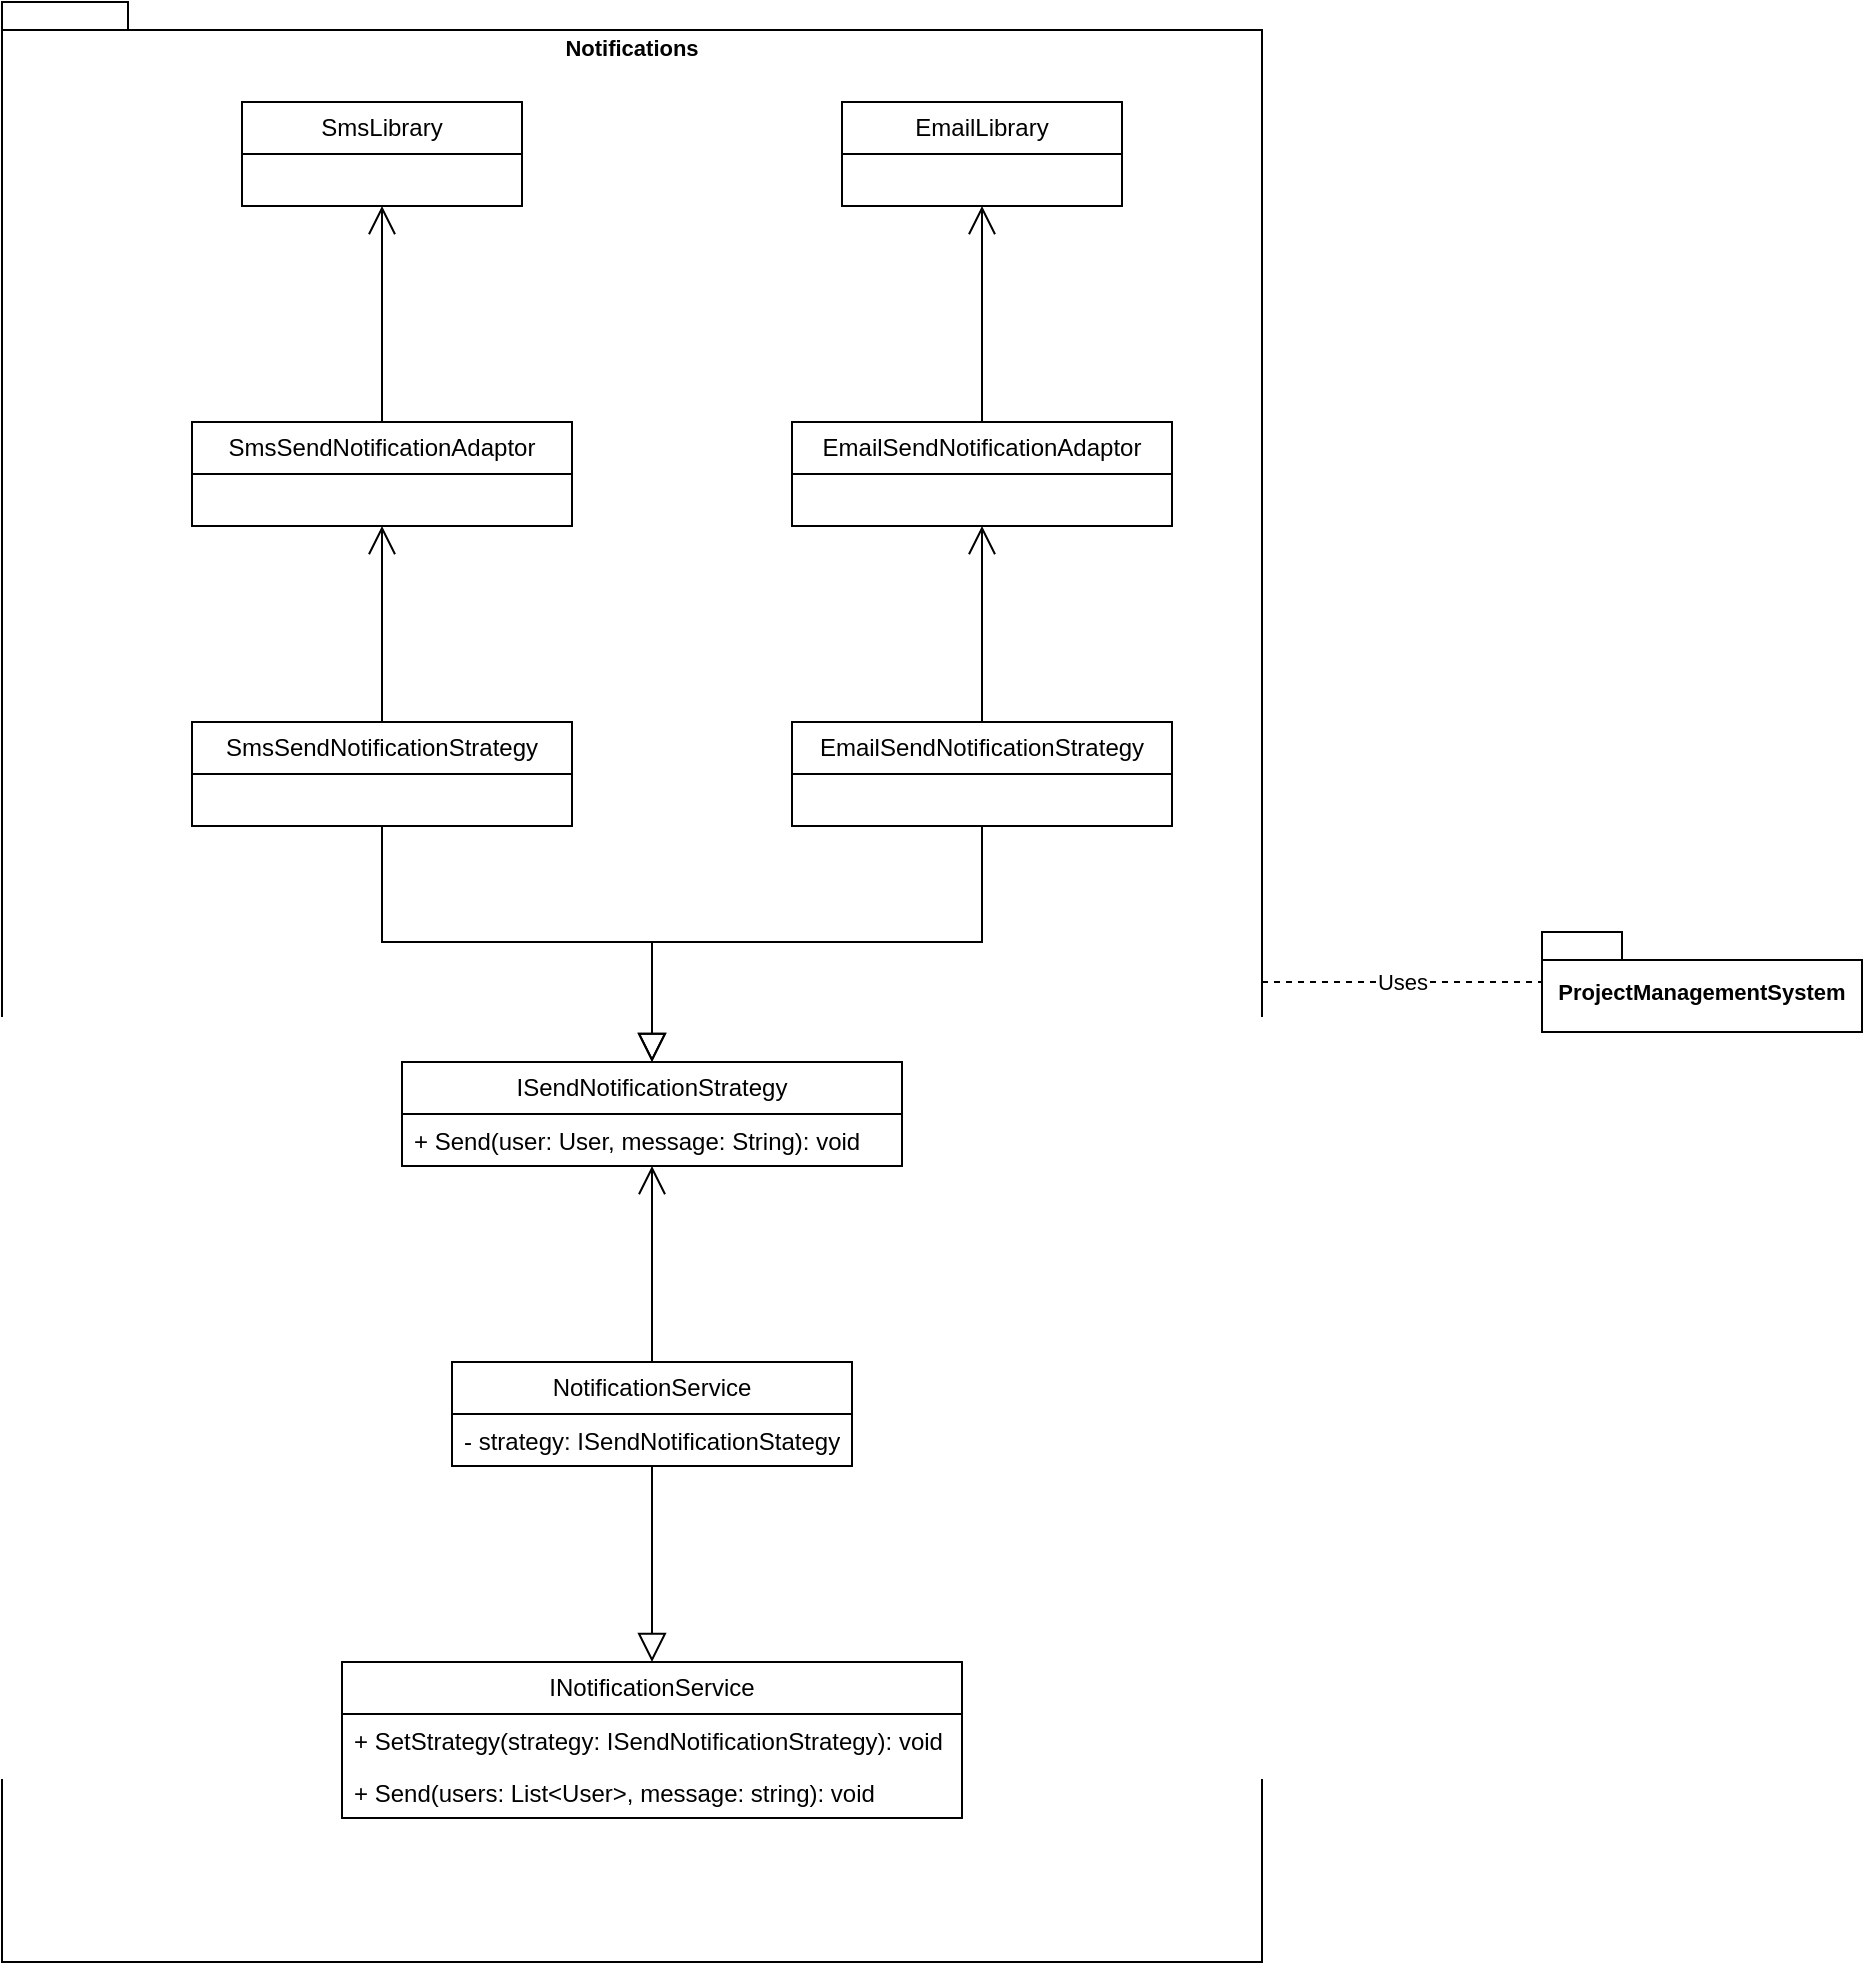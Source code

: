 <mxfile version="26.0.16" pages="4">
  <diagram name="Notifications" id="YHajpCu81Nbju0kvB8xl">
    <mxGraphModel dx="1509" dy="880" grid="1" gridSize="10" guides="1" tooltips="1" connect="1" arrows="1" fold="1" page="1" pageScale="1" pageWidth="850" pageHeight="1100" math="0" shadow="0">
      <root>
        <mxCell id="0" />
        <mxCell id="1" parent="0" />
        <mxCell id="TwC9vq39RKVhOEFL0OI5-55" value="Uses" style="edgeStyle=orthogonalEdgeStyle;shape=connector;rounded=0;orthogonalLoop=1;jettySize=auto;html=1;strokeColor=default;strokeWidth=1;align=center;verticalAlign=middle;fontFamily=Helvetica;fontSize=11;fontColor=default;labelBackgroundColor=default;startSize=12;endArrow=none;endFill=0;endSize=12;dashed=1;startFill=0;" edge="1" parent="1" source="TwC9vq39RKVhOEFL0OI5-54" target="TwC9vq39RKVhOEFL0OI5-53">
          <mxGeometry relative="1" as="geometry" />
        </mxCell>
        <mxCell id="TwC9vq39RKVhOEFL0OI5-54" value="Notifications" style="shape=folder;fontStyle=1;spacingTop=10;tabWidth=40;tabHeight=14;tabPosition=left;html=1;whiteSpace=wrap;fontFamily=Helvetica;fontSize=11;fontColor=default;labelBackgroundColor=default;verticalAlign=top;" vertex="1" parent="1">
          <mxGeometry x="140" y="150" width="630" height="980" as="geometry" />
        </mxCell>
        <mxCell id="TwC9vq39RKVhOEFL0OI5-1" value="SmsLibrary" style="swimlane;fontStyle=0;childLayout=stackLayout;horizontal=1;startSize=26;fillColor=none;horizontalStack=0;resizeParent=1;resizeParentMax=0;resizeLast=0;collapsible=1;marginBottom=0;whiteSpace=wrap;html=1;" vertex="1" parent="1">
          <mxGeometry x="260" y="200" width="140" height="52" as="geometry" />
        </mxCell>
        <mxCell id="TwC9vq39RKVhOEFL0OI5-5" value="EmailLibrary" style="swimlane;fontStyle=0;childLayout=stackLayout;horizontal=1;startSize=26;fillColor=none;horizontalStack=0;resizeParent=1;resizeParentMax=0;resizeLast=0;collapsible=1;marginBottom=0;whiteSpace=wrap;html=1;" vertex="1" parent="1">
          <mxGeometry x="560" y="200" width="140" height="52" as="geometry" />
        </mxCell>
        <mxCell id="TwC9vq39RKVhOEFL0OI5-37" style="edgeStyle=orthogonalEdgeStyle;rounded=0;orthogonalLoop=1;jettySize=auto;html=1;endArrow=open;endFill=0;strokeWidth=1;startSize=12;endSize=12;" edge="1" parent="1" source="TwC9vq39RKVhOEFL0OI5-9" target="TwC9vq39RKVhOEFL0OI5-1">
          <mxGeometry relative="1" as="geometry" />
        </mxCell>
        <mxCell id="TwC9vq39RKVhOEFL0OI5-9" value="SmsSendNotificationAdaptor" style="swimlane;fontStyle=0;childLayout=stackLayout;horizontal=1;startSize=26;fillColor=none;horizontalStack=0;resizeParent=1;resizeParentMax=0;resizeLast=0;collapsible=1;marginBottom=0;whiteSpace=wrap;html=1;" vertex="1" parent="1">
          <mxGeometry x="235" y="360" width="190" height="52" as="geometry" />
        </mxCell>
        <mxCell id="TwC9vq39RKVhOEFL0OI5-46" style="edgeStyle=orthogonalEdgeStyle;shape=connector;rounded=0;orthogonalLoop=1;jettySize=auto;html=1;strokeColor=default;strokeWidth=1;align=center;verticalAlign=middle;fontFamily=Helvetica;fontSize=11;fontColor=default;labelBackgroundColor=default;startSize=12;endArrow=open;endFill=0;endSize=12;" edge="1" parent="1" source="TwC9vq39RKVhOEFL0OI5-13" target="TwC9vq39RKVhOEFL0OI5-5">
          <mxGeometry relative="1" as="geometry" />
        </mxCell>
        <mxCell id="TwC9vq39RKVhOEFL0OI5-13" value="EmailSendNotificationAdaptor" style="swimlane;fontStyle=0;childLayout=stackLayout;horizontal=1;startSize=26;fillColor=none;horizontalStack=0;resizeParent=1;resizeParentMax=0;resizeLast=0;collapsible=1;marginBottom=0;whiteSpace=wrap;html=1;" vertex="1" parent="1">
          <mxGeometry x="535" y="360" width="190" height="52" as="geometry" />
        </mxCell>
        <mxCell id="TwC9vq39RKVhOEFL0OI5-48" style="edgeStyle=orthogonalEdgeStyle;shape=connector;rounded=0;orthogonalLoop=1;jettySize=auto;html=1;strokeColor=default;strokeWidth=1;align=center;verticalAlign=middle;fontFamily=Helvetica;fontSize=11;fontColor=default;labelBackgroundColor=default;startSize=12;endArrow=open;endFill=0;endSize=12;" edge="1" parent="1" source="TwC9vq39RKVhOEFL0OI5-17" target="TwC9vq39RKVhOEFL0OI5-9">
          <mxGeometry relative="1" as="geometry" />
        </mxCell>
        <mxCell id="TwC9vq39RKVhOEFL0OI5-17" value="SmsSendNotificationStrategy" style="swimlane;fontStyle=0;childLayout=stackLayout;horizontal=1;startSize=26;fillColor=none;horizontalStack=0;resizeParent=1;resizeParentMax=0;resizeLast=0;collapsible=1;marginBottom=0;whiteSpace=wrap;html=1;" vertex="1" parent="1">
          <mxGeometry x="235" y="510" width="190" height="52" as="geometry" />
        </mxCell>
        <mxCell id="TwC9vq39RKVhOEFL0OI5-47" style="edgeStyle=orthogonalEdgeStyle;shape=connector;rounded=0;orthogonalLoop=1;jettySize=auto;html=1;strokeColor=default;strokeWidth=1;align=center;verticalAlign=middle;fontFamily=Helvetica;fontSize=11;fontColor=default;labelBackgroundColor=default;startSize=12;endArrow=open;endFill=0;endSize=12;" edge="1" parent="1" source="TwC9vq39RKVhOEFL0OI5-21" target="TwC9vq39RKVhOEFL0OI5-13">
          <mxGeometry relative="1" as="geometry" />
        </mxCell>
        <mxCell id="TwC9vq39RKVhOEFL0OI5-21" value="EmailSendNotificationStrategy" style="swimlane;fontStyle=0;childLayout=stackLayout;horizontal=1;startSize=26;fillColor=none;horizontalStack=0;resizeParent=1;resizeParentMax=0;resizeLast=0;collapsible=1;marginBottom=0;whiteSpace=wrap;html=1;" vertex="1" parent="1">
          <mxGeometry x="535" y="510" width="190" height="52" as="geometry" />
        </mxCell>
        <mxCell id="TwC9vq39RKVhOEFL0OI5-49" style="edgeStyle=orthogonalEdgeStyle;shape=connector;rounded=0;orthogonalLoop=1;jettySize=auto;html=1;strokeColor=default;strokeWidth=1;align=center;verticalAlign=middle;fontFamily=Helvetica;fontSize=11;fontColor=default;labelBackgroundColor=default;startSize=12;endArrow=none;endFill=0;endSize=12;startFill=0;startArrow=block;" edge="1" parent="1" source="TwC9vq39RKVhOEFL0OI5-25" target="TwC9vq39RKVhOEFL0OI5-21">
          <mxGeometry relative="1" as="geometry">
            <Array as="points">
              <mxPoint x="465" y="620" />
              <mxPoint x="630" y="620" />
            </Array>
          </mxGeometry>
        </mxCell>
        <mxCell id="TwC9vq39RKVhOEFL0OI5-50" style="edgeStyle=orthogonalEdgeStyle;shape=connector;rounded=0;orthogonalLoop=1;jettySize=auto;html=1;strokeColor=default;strokeWidth=1;align=center;verticalAlign=middle;fontFamily=Helvetica;fontSize=11;fontColor=default;labelBackgroundColor=default;startSize=12;endArrow=none;endFill=0;endSize=12;startArrow=block;startFill=0;" edge="1" parent="1" source="TwC9vq39RKVhOEFL0OI5-25" target="TwC9vq39RKVhOEFL0OI5-17">
          <mxGeometry relative="1" as="geometry">
            <Array as="points">
              <mxPoint x="465" y="620" />
              <mxPoint x="330" y="620" />
            </Array>
          </mxGeometry>
        </mxCell>
        <mxCell id="TwC9vq39RKVhOEFL0OI5-25" value="ISendNotificationStrategy" style="swimlane;fontStyle=0;childLayout=stackLayout;horizontal=1;startSize=26;fillColor=none;horizontalStack=0;resizeParent=1;resizeParentMax=0;resizeLast=0;collapsible=1;marginBottom=0;whiteSpace=wrap;html=1;" vertex="1" parent="1">
          <mxGeometry x="340" y="680" width="250" height="52" as="geometry" />
        </mxCell>
        <mxCell id="TwC9vq39RKVhOEFL0OI5-26" value="+ Send(user: User, message: String): void" style="text;strokeColor=none;fillColor=none;align=left;verticalAlign=top;spacingLeft=4;spacingRight=4;overflow=hidden;rotatable=0;points=[[0,0.5],[1,0.5]];portConstraint=eastwest;whiteSpace=wrap;html=1;" vertex="1" parent="TwC9vq39RKVhOEFL0OI5-25">
          <mxGeometry y="26" width="250" height="26" as="geometry" />
        </mxCell>
        <mxCell id="TwC9vq39RKVhOEFL0OI5-51" style="edgeStyle=orthogonalEdgeStyle;shape=connector;rounded=0;orthogonalLoop=1;jettySize=auto;html=1;strokeColor=default;strokeWidth=1;align=center;verticalAlign=middle;fontFamily=Helvetica;fontSize=11;fontColor=default;labelBackgroundColor=default;startSize=12;endArrow=open;endFill=0;endSize=12;" edge="1" parent="1" source="TwC9vq39RKVhOEFL0OI5-29" target="TwC9vq39RKVhOEFL0OI5-25">
          <mxGeometry relative="1" as="geometry" />
        </mxCell>
        <mxCell id="TwC9vq39RKVhOEFL0OI5-29" value="NotificationService" style="swimlane;fontStyle=0;childLayout=stackLayout;horizontal=1;startSize=26;fillColor=none;horizontalStack=0;resizeParent=1;resizeParentMax=0;resizeLast=0;collapsible=1;marginBottom=0;whiteSpace=wrap;html=1;" vertex="1" parent="1">
          <mxGeometry x="365" y="830" width="200" height="52" as="geometry" />
        </mxCell>
        <mxCell id="TwC9vq39RKVhOEFL0OI5-30" value="- strategy: ISendNotificationStategy" style="text;strokeColor=none;fillColor=none;align=left;verticalAlign=top;spacingLeft=4;spacingRight=4;overflow=hidden;rotatable=0;points=[[0,0.5],[1,0.5]];portConstraint=eastwest;whiteSpace=wrap;html=1;" vertex="1" parent="TwC9vq39RKVhOEFL0OI5-29">
          <mxGeometry y="26" width="200" height="26" as="geometry" />
        </mxCell>
        <mxCell id="TwC9vq39RKVhOEFL0OI5-52" style="edgeStyle=orthogonalEdgeStyle;shape=connector;rounded=0;orthogonalLoop=1;jettySize=auto;html=1;strokeColor=default;strokeWidth=1;align=center;verticalAlign=middle;fontFamily=Helvetica;fontSize=11;fontColor=default;labelBackgroundColor=default;startSize=12;endArrow=none;endFill=0;endSize=12;startArrow=block;startFill=0;" edge="1" parent="1" source="TwC9vq39RKVhOEFL0OI5-33" target="TwC9vq39RKVhOEFL0OI5-29">
          <mxGeometry relative="1" as="geometry" />
        </mxCell>
        <mxCell id="TwC9vq39RKVhOEFL0OI5-33" value="INotificationService" style="swimlane;fontStyle=0;childLayout=stackLayout;horizontal=1;startSize=26;fillColor=none;horizontalStack=0;resizeParent=1;resizeParentMax=0;resizeLast=0;collapsible=1;marginBottom=0;whiteSpace=wrap;html=1;" vertex="1" parent="1">
          <mxGeometry x="310" y="980" width="310" height="78" as="geometry" />
        </mxCell>
        <mxCell id="TwC9vq39RKVhOEFL0OI5-34" value="+ SetStrategy(strategy: ISendNotificationStrategy): void" style="text;strokeColor=none;fillColor=none;align=left;verticalAlign=top;spacingLeft=4;spacingRight=4;overflow=hidden;rotatable=0;points=[[0,0.5],[1,0.5]];portConstraint=eastwest;whiteSpace=wrap;html=1;" vertex="1" parent="TwC9vq39RKVhOEFL0OI5-33">
          <mxGeometry y="26" width="310" height="26" as="geometry" />
        </mxCell>
        <mxCell id="TwC9vq39RKVhOEFL0OI5-35" value="+ Send(users: List&amp;lt;User&amp;gt;, message: string): void" style="text;strokeColor=none;fillColor=none;align=left;verticalAlign=top;spacingLeft=4;spacingRight=4;overflow=hidden;rotatable=0;points=[[0,0.5],[1,0.5]];portConstraint=eastwest;whiteSpace=wrap;html=1;" vertex="1" parent="TwC9vq39RKVhOEFL0OI5-33">
          <mxGeometry y="52" width="310" height="26" as="geometry" />
        </mxCell>
        <mxCell id="TwC9vq39RKVhOEFL0OI5-53" value="ProjectManagementSystem" style="shape=folder;fontStyle=1;spacingTop=10;tabWidth=40;tabHeight=14;tabPosition=left;html=1;whiteSpace=wrap;fontFamily=Helvetica;fontSize=11;fontColor=default;labelBackgroundColor=default;" vertex="1" parent="1">
          <mxGeometry x="910" y="615" width="160" height="50" as="geometry" />
        </mxCell>
      </root>
    </mxGraphModel>
  </diagram>
  <diagram id="f_OKBNlPJ251px4nfyG9" name="VersionControl">
    <mxGraphModel dx="1687" dy="984" grid="1" gridSize="10" guides="1" tooltips="1" connect="1" arrows="1" fold="1" page="1" pageScale="1" pageWidth="850" pageHeight="1100" math="0" shadow="0">
      <root>
        <mxCell id="0" />
        <mxCell id="1" parent="0" />
        <mxCell id="XqCs6jha_28srarafWPw-1" value="VersionControl" style="shape=folder;fontStyle=1;spacingTop=10;tabWidth=40;tabHeight=14;tabPosition=left;html=1;whiteSpace=wrap;fontFamily=Helvetica;fontSize=11;fontColor=default;labelBackgroundColor=default;verticalAlign=top;" vertex="1" parent="1">
          <mxGeometry x="190" y="200" width="830" height="470" as="geometry" />
        </mxCell>
        <mxCell id="XqCs6jha_28srarafWPw-38" style="edgeStyle=orthogonalEdgeStyle;shape=connector;rounded=0;orthogonalLoop=1;jettySize=auto;html=1;strokeColor=default;strokeWidth=1;align=center;verticalAlign=middle;fontFamily=Helvetica;fontSize=11;fontColor=default;labelBackgroundColor=default;startSize=12;endArrow=open;endFill=0;endSize=12;" edge="1" parent="1" source="XqCs6jha_28srarafWPw-2" target="XqCs6jha_28srarafWPw-43">
          <mxGeometry relative="1" as="geometry">
            <Array as="points">
              <mxPoint x="600" y="410" />
              <mxPoint x="315" y="410" />
            </Array>
          </mxGeometry>
        </mxCell>
        <mxCell id="XqCs6jha_28srarafWPw-39" style="edgeStyle=orthogonalEdgeStyle;shape=connector;rounded=0;orthogonalLoop=1;jettySize=auto;html=1;strokeColor=default;strokeWidth=1;align=center;verticalAlign=middle;fontFamily=Helvetica;fontSize=11;fontColor=default;labelBackgroundColor=default;startSize=12;endArrow=open;endFill=0;endSize=12;" edge="1" parent="1" source="XqCs6jha_28srarafWPw-2" target="XqCs6jha_28srarafWPw-18">
          <mxGeometry relative="1" as="geometry">
            <Array as="points">
              <mxPoint x="600" y="410" />
              <mxPoint x="510" y="410" />
            </Array>
          </mxGeometry>
        </mxCell>
        <mxCell id="XqCs6jha_28srarafWPw-40" style="edgeStyle=orthogonalEdgeStyle;shape=connector;rounded=0;orthogonalLoop=1;jettySize=auto;html=1;strokeColor=default;strokeWidth=1;align=center;verticalAlign=middle;fontFamily=Helvetica;fontSize=11;fontColor=default;labelBackgroundColor=default;startSize=12;endArrow=open;endFill=0;endSize=12;" edge="1" parent="1" source="XqCs6jha_28srarafWPw-2" target="XqCs6jha_28srarafWPw-22">
          <mxGeometry relative="1" as="geometry">
            <Array as="points">
              <mxPoint x="600" y="410" />
              <mxPoint x="705" y="410" />
            </Array>
          </mxGeometry>
        </mxCell>
        <mxCell id="XqCs6jha_28srarafWPw-41" style="edgeStyle=orthogonalEdgeStyle;shape=connector;rounded=0;orthogonalLoop=1;jettySize=auto;html=1;strokeColor=default;strokeWidth=1;align=center;verticalAlign=middle;fontFamily=Helvetica;fontSize=11;fontColor=default;labelBackgroundColor=default;startSize=12;endArrow=open;endFill=0;endSize=12;" edge="1" parent="1" source="XqCs6jha_28srarafWPw-2" target="XqCs6jha_28srarafWPw-26">
          <mxGeometry relative="1" as="geometry">
            <Array as="points">
              <mxPoint x="600" y="410" />
              <mxPoint x="900" y="410" />
            </Array>
          </mxGeometry>
        </mxCell>
        <mxCell id="XqCs6jha_28srarafWPw-2" value="GitVersionControl" style="swimlane;fontStyle=0;childLayout=stackLayout;horizontal=1;startSize=26;fillColor=none;horizontalStack=0;resizeParent=1;resizeParentMax=0;resizeLast=0;collapsible=1;marginBottom=0;whiteSpace=wrap;html=1;fontFamily=Helvetica;fontSize=11;fontColor=default;labelBackgroundColor=default;" vertex="1" parent="1">
          <mxGeometry x="535" y="286" width="140" height="52" as="geometry" />
        </mxCell>
        <mxCell id="XqCs6jha_28srarafWPw-37" style="edgeStyle=orthogonalEdgeStyle;shape=connector;rounded=0;orthogonalLoop=1;jettySize=auto;html=1;strokeColor=default;strokeWidth=1;align=center;verticalAlign=middle;fontFamily=Helvetica;fontSize=11;fontColor=default;labelBackgroundColor=default;startSize=12;endArrow=none;endFill=0;endSize=12;startArrow=block;startFill=0;dashed=1;" edge="1" parent="1" source="XqCs6jha_28srarafWPw-6" target="XqCs6jha_28srarafWPw-2">
          <mxGeometry relative="1" as="geometry" />
        </mxCell>
        <mxCell id="XqCs6jha_28srarafWPw-6" value="IGitVersionControl" style="swimlane;fontStyle=0;childLayout=stackLayout;horizontal=1;startSize=26;fillColor=none;horizontalStack=0;resizeParent=1;resizeParentMax=0;resizeLast=0;collapsible=1;marginBottom=0;whiteSpace=wrap;html=1;fontFamily=Helvetica;fontSize=11;fontColor=default;labelBackgroundColor=default;" vertex="1" parent="1">
          <mxGeometry x="785" y="247" width="140" height="130" as="geometry" />
        </mxCell>
        <mxCell id="XqCs6jha_28srarafWPw-8" value="+ Branch(): void" style="text;strokeColor=none;fillColor=none;align=left;verticalAlign=top;spacingLeft=4;spacingRight=4;overflow=hidden;rotatable=0;points=[[0,0.5],[1,0.5]];portConstraint=eastwest;whiteSpace=wrap;html=1;fontFamily=Helvetica;fontSize=11;fontColor=default;labelBackgroundColor=default;" vertex="1" parent="XqCs6jha_28srarafWPw-6">
          <mxGeometry y="26" width="140" height="26" as="geometry" />
        </mxCell>
        <mxCell id="XqCs6jha_28srarafWPw-7" value="+ Commit(): void" style="text;strokeColor=none;fillColor=none;align=left;verticalAlign=top;spacingLeft=4;spacingRight=4;overflow=hidden;rotatable=0;points=[[0,0.5],[1,0.5]];portConstraint=eastwest;whiteSpace=wrap;html=1;fontFamily=Helvetica;fontSize=11;fontColor=default;labelBackgroundColor=default;" vertex="1" parent="XqCs6jha_28srarafWPw-6">
          <mxGeometry y="52" width="140" height="26" as="geometry" />
        </mxCell>
        <mxCell id="XqCs6jha_28srarafWPw-9" value="+ Fetch(): void" style="text;strokeColor=none;fillColor=none;align=left;verticalAlign=top;spacingLeft=4;spacingRight=4;overflow=hidden;rotatable=0;points=[[0,0.5],[1,0.5]];portConstraint=eastwest;whiteSpace=wrap;html=1;fontFamily=Helvetica;fontSize=11;fontColor=default;labelBackgroundColor=default;" vertex="1" parent="XqCs6jha_28srarafWPw-6">
          <mxGeometry y="78" width="140" height="26" as="geometry" />
        </mxCell>
        <mxCell id="XqCs6jha_28srarafWPw-36" value="+ Push(): void" style="text;strokeColor=none;fillColor=none;align=left;verticalAlign=top;spacingLeft=4;spacingRight=4;overflow=hidden;rotatable=0;points=[[0,0.5],[1,0.5]];portConstraint=eastwest;whiteSpace=wrap;html=1;fontFamily=Helvetica;fontSize=11;fontColor=default;labelBackgroundColor=default;" vertex="1" parent="XqCs6jha_28srarafWPw-6">
          <mxGeometry y="104" width="140" height="26" as="geometry" />
        </mxCell>
        <mxCell id="XqCs6jha_28srarafWPw-14" value="BranchGitVersionControlAction" style="swimlane;fontStyle=0;childLayout=stackLayout;horizontal=1;startSize=26;fillColor=none;horizontalStack=0;resizeParent=1;resizeParentMax=0;resizeLast=0;collapsible=1;marginBottom=0;whiteSpace=wrap;html=1;fontFamily=Helvetica;fontSize=11;fontColor=default;labelBackgroundColor=default;" vertex="1" parent="1">
          <mxGeometry x="230" y="590" width="170" height="52" as="geometry" />
        </mxCell>
        <mxCell id="XqCs6jha_28srarafWPw-49" style="edgeStyle=orthogonalEdgeStyle;shape=connector;rounded=0;orthogonalLoop=1;jettySize=auto;html=1;entryX=0.5;entryY=0;entryDx=0;entryDy=0;strokeColor=default;strokeWidth=1;align=center;verticalAlign=middle;fontFamily=Helvetica;fontSize=11;fontColor=default;labelBackgroundColor=default;startSize=12;endArrow=none;endFill=0;endSize=12;startArrow=block;startFill=0;dashed=1;" edge="1" parent="1" source="XqCs6jha_28srarafWPw-18" target="XqCs6jha_28srarafWPw-46">
          <mxGeometry relative="1" as="geometry" />
        </mxCell>
        <mxCell id="XqCs6jha_28srarafWPw-18" value="&lt;div&gt;&amp;lt;&amp;lt;interface&amp;gt;&amp;gt;&lt;/div&gt;CommitGitVersionControlAction" style="swimlane;fontStyle=0;childLayout=stackLayout;horizontal=1;startSize=46;fillColor=none;horizontalStack=0;resizeParent=1;resizeParentMax=0;resizeLast=0;collapsible=1;marginBottom=0;whiteSpace=wrap;html=1;fontFamily=Helvetica;fontSize=11;fontColor=default;labelBackgroundColor=default;" vertex="1" parent="1">
          <mxGeometry x="425" y="454" width="170" height="72" as="geometry" />
        </mxCell>
        <mxCell id="XqCs6jha_28srarafWPw-52" value="+ Commit(message: string): void" style="text;strokeColor=none;fillColor=none;align=left;verticalAlign=top;spacingLeft=4;spacingRight=4;overflow=hidden;rotatable=0;points=[[0,0.5],[1,0.5]];portConstraint=eastwest;whiteSpace=wrap;html=1;fontFamily=Helvetica;fontSize=11;fontColor=default;labelBackgroundColor=default;" vertex="1" parent="XqCs6jha_28srarafWPw-18">
          <mxGeometry y="46" width="170" height="26" as="geometry" />
        </mxCell>
        <mxCell id="XqCs6jha_28srarafWPw-50" style="edgeStyle=orthogonalEdgeStyle;shape=connector;rounded=0;orthogonalLoop=1;jettySize=auto;html=1;strokeColor=default;strokeWidth=1;align=center;verticalAlign=middle;fontFamily=Helvetica;fontSize=11;fontColor=default;labelBackgroundColor=default;startSize=12;endArrow=none;endFill=0;endSize=12;startArrow=block;startFill=0;dashed=1;" edge="1" parent="1" source="XqCs6jha_28srarafWPw-22" target="XqCs6jha_28srarafWPw-47">
          <mxGeometry relative="1" as="geometry" />
        </mxCell>
        <mxCell id="XqCs6jha_28srarafWPw-22" value="&lt;div&gt;&amp;lt;&amp;lt;interface&amp;gt;&amp;gt;&lt;/div&gt;FetchGitVersionControlAction" style="swimlane;fontStyle=0;childLayout=stackLayout;horizontal=1;startSize=46;fillColor=none;horizontalStack=0;resizeParent=1;resizeParentMax=0;resizeLast=0;collapsible=1;marginBottom=0;whiteSpace=wrap;html=1;fontFamily=Helvetica;fontSize=11;fontColor=default;labelBackgroundColor=default;" vertex="1" parent="1">
          <mxGeometry x="625" y="454" width="160" height="72" as="geometry" />
        </mxCell>
        <mxCell id="XqCs6jha_28srarafWPw-53" value="+ Fetch(): void" style="text;strokeColor=none;fillColor=none;align=left;verticalAlign=top;spacingLeft=4;spacingRight=4;overflow=hidden;rotatable=0;points=[[0,0.5],[1,0.5]];portConstraint=eastwest;whiteSpace=wrap;html=1;fontFamily=Helvetica;fontSize=11;fontColor=default;labelBackgroundColor=default;" vertex="1" parent="XqCs6jha_28srarafWPw-22">
          <mxGeometry y="46" width="160" height="26" as="geometry" />
        </mxCell>
        <mxCell id="XqCs6jha_28srarafWPw-51" style="edgeStyle=orthogonalEdgeStyle;shape=connector;rounded=0;orthogonalLoop=1;jettySize=auto;html=1;strokeColor=default;strokeWidth=1;align=center;verticalAlign=middle;fontFamily=Helvetica;fontSize=11;fontColor=default;labelBackgroundColor=default;startSize=12;endArrow=none;endFill=0;endSize=12;startArrow=block;startFill=0;dashed=1;" edge="1" parent="1" source="XqCs6jha_28srarafWPw-26" target="XqCs6jha_28srarafWPw-48">
          <mxGeometry relative="1" as="geometry" />
        </mxCell>
        <mxCell id="XqCs6jha_28srarafWPw-26" value="&lt;div&gt;&amp;lt;&amp;lt;interface&amp;gt;&amp;gt;&lt;/div&gt;PushGitVersionControlAction" style="swimlane;fontStyle=0;childLayout=stackLayout;horizontal=1;startSize=46;fillColor=none;horizontalStack=0;resizeParent=1;resizeParentMax=0;resizeLast=0;collapsible=1;marginBottom=0;whiteSpace=wrap;html=1;fontFamily=Helvetica;fontSize=11;fontColor=default;labelBackgroundColor=default;" vertex="1" parent="1">
          <mxGeometry x="820" y="454" width="160" height="72" as="geometry" />
        </mxCell>
        <mxCell id="XqCs6jha_28srarafWPw-54" value="+ Push(): void" style="text;strokeColor=none;fillColor=none;align=left;verticalAlign=top;spacingLeft=4;spacingRight=4;overflow=hidden;rotatable=0;points=[[0,0.5],[1,0.5]];portConstraint=eastwest;whiteSpace=wrap;html=1;fontFamily=Helvetica;fontSize=11;fontColor=default;labelBackgroundColor=default;" vertex="1" parent="XqCs6jha_28srarafWPw-26">
          <mxGeometry y="46" width="160" height="26" as="geometry" />
        </mxCell>
        <mxCell id="XqCs6jha_28srarafWPw-45" style="edgeStyle=orthogonalEdgeStyle;shape=connector;rounded=0;orthogonalLoop=1;jettySize=auto;html=1;strokeColor=default;strokeWidth=1;align=center;verticalAlign=middle;fontFamily=Helvetica;fontSize=11;fontColor=default;labelBackgroundColor=default;startSize=12;endArrow=none;endFill=0;endSize=12;startArrow=block;startFill=0;dashed=1;" edge="1" parent="1" source="XqCs6jha_28srarafWPw-43" target="XqCs6jha_28srarafWPw-14">
          <mxGeometry relative="1" as="geometry" />
        </mxCell>
        <mxCell id="XqCs6jha_28srarafWPw-43" value="&lt;div&gt;&amp;lt;&amp;lt;interface&amp;gt;&amp;gt;&lt;/div&gt;IBranchGitVersionControlAction" style="swimlane;fontStyle=0;childLayout=stackLayout;horizontal=1;startSize=46;fillColor=none;horizontalStack=0;resizeParent=1;resizeParentMax=0;resizeLast=0;collapsible=1;marginBottom=0;whiteSpace=wrap;html=1;fontFamily=Helvetica;fontSize=11;fontColor=default;labelBackgroundColor=default;" vertex="1" parent="1">
          <mxGeometry x="220" y="454" width="190" height="72" as="geometry" />
        </mxCell>
        <mxCell id="XqCs6jha_28srarafWPw-44" value="+ Branch(branchName: string): void" style="text;strokeColor=none;fillColor=none;align=left;verticalAlign=top;spacingLeft=4;spacingRight=4;overflow=hidden;rotatable=0;points=[[0,0.5],[1,0.5]];portConstraint=eastwest;whiteSpace=wrap;html=1;fontFamily=Helvetica;fontSize=11;fontColor=default;labelBackgroundColor=default;" vertex="1" parent="XqCs6jha_28srarafWPw-43">
          <mxGeometry y="46" width="190" height="26" as="geometry" />
        </mxCell>
        <mxCell id="XqCs6jha_28srarafWPw-46" value="CommitGitVersionControlAction" style="swimlane;fontStyle=0;childLayout=stackLayout;horizontal=1;startSize=26;fillColor=none;horizontalStack=0;resizeParent=1;resizeParentMax=0;resizeLast=0;collapsible=1;marginBottom=0;whiteSpace=wrap;html=1;fontFamily=Helvetica;fontSize=11;fontColor=default;labelBackgroundColor=default;" vertex="1" parent="1">
          <mxGeometry x="425" y="590" width="170" height="52" as="geometry" />
        </mxCell>
        <mxCell id="XqCs6jha_28srarafWPw-47" value="FetchGitVersionControlAction" style="swimlane;fontStyle=0;childLayout=stackLayout;horizontal=1;startSize=26;fillColor=none;horizontalStack=0;resizeParent=1;resizeParentMax=0;resizeLast=0;collapsible=1;marginBottom=0;whiteSpace=wrap;html=1;fontFamily=Helvetica;fontSize=11;fontColor=default;labelBackgroundColor=default;" vertex="1" parent="1">
          <mxGeometry x="625" y="590" width="160" height="52" as="geometry" />
        </mxCell>
        <mxCell id="XqCs6jha_28srarafWPw-48" value="PushGitVersionControlAction" style="swimlane;fontStyle=0;childLayout=stackLayout;horizontal=1;startSize=26;fillColor=none;horizontalStack=0;resizeParent=1;resizeParentMax=0;resizeLast=0;collapsible=1;marginBottom=0;whiteSpace=wrap;html=1;fontFamily=Helvetica;fontSize=11;fontColor=default;labelBackgroundColor=default;" vertex="1" parent="1">
          <mxGeometry x="820" y="590" width="160" height="52" as="geometry" />
        </mxCell>
      </root>
    </mxGraphModel>
  </diagram>
  <diagram id="sgwrtLv7vi8BRDHB-7KS" name="DevOps">
    <mxGraphModel dx="2537" dy="984" grid="1" gridSize="10" guides="1" tooltips="1" connect="1" arrows="1" fold="1" page="1" pageScale="1" pageWidth="850" pageHeight="1100" math="0" shadow="0">
      <root>
        <mxCell id="0" />
        <mxCell id="1" parent="0" />
        <mxCell id="wnxSNhhKYnTs5wvNVK_b-153" value="Uses" style="edgeStyle=orthogonalEdgeStyle;shape=connector;rounded=0;orthogonalLoop=1;jettySize=auto;html=1;strokeColor=default;strokeWidth=1;align=center;verticalAlign=middle;fontFamily=Helvetica;fontSize=11;fontColor=default;labelBackgroundColor=default;startSize=12;endArrow=open;endFill=0;endSize=12;dashed=1;" edge="1" parent="1" source="wnxSNhhKYnTs5wvNVK_b-1" target="wnxSNhhKYnTs5wvNVK_b-152">
          <mxGeometry relative="1" as="geometry">
            <Array as="points">
              <mxPoint x="35" y="150" />
              <mxPoint x="35" y="150" />
            </Array>
          </mxGeometry>
        </mxCell>
        <mxCell id="wnxSNhhKYnTs5wvNVK_b-1" value="DevOps" style="shape=folder;fontStyle=1;spacingTop=10;tabWidth=40;tabHeight=14;tabPosition=left;html=1;whiteSpace=wrap;fontFamily=Helvetica;fontSize=11;fontColor=default;labelBackgroundColor=default;verticalAlign=top;" vertex="1" parent="1">
          <mxGeometry x="-50" y="160" width="1760" height="1350" as="geometry" />
        </mxCell>
        <mxCell id="wnxSNhhKYnTs5wvNVK_b-15" style="edgeStyle=orthogonalEdgeStyle;shape=connector;rounded=0;orthogonalLoop=1;jettySize=auto;html=1;strokeColor=default;strokeWidth=1;align=center;verticalAlign=middle;fontFamily=Helvetica;fontSize=11;fontColor=default;labelBackgroundColor=default;startSize=12;endArrow=open;endFill=0;endSize=12;" edge="1" parent="1" source="wnxSNhhKYnTs5wvNVK_b-2" target="wnxSNhhKYnTs5wvNVK_b-7">
          <mxGeometry relative="1" as="geometry" />
        </mxCell>
        <mxCell id="wnxSNhhKYnTs5wvNVK_b-2" value="PipelineDirector" style="swimlane;fontStyle=0;childLayout=stackLayout;horizontal=1;startSize=26;fillColor=none;horizontalStack=0;resizeParent=1;resizeParentMax=0;resizeLast=0;collapsible=1;marginBottom=0;whiteSpace=wrap;html=1;fontFamily=Helvetica;fontSize=11;fontColor=default;labelBackgroundColor=default;" vertex="1" parent="1">
          <mxGeometry x="475" y="200" width="360" height="52" as="geometry" />
        </mxCell>
        <mxCell id="wnxSNhhKYnTs5wvNVK_b-3" value="+&amp;nbsp;&lt;span style=&quot;text-align: center;&quot;&gt;PipelineDirector(builder: IPipelineBuilder, isDeployPipeline: boolean)&lt;/span&gt;" style="text;strokeColor=none;fillColor=none;align=left;verticalAlign=top;spacingLeft=4;spacingRight=4;overflow=hidden;rotatable=0;points=[[0,0.5],[1,0.5]];portConstraint=eastwest;whiteSpace=wrap;html=1;fontFamily=Helvetica;fontSize=11;fontColor=default;labelBackgroundColor=default;" vertex="1" parent="wnxSNhhKYnTs5wvNVK_b-2">
          <mxGeometry y="26" width="360" height="26" as="geometry" />
        </mxCell>
        <mxCell id="wnxSNhhKYnTs5wvNVK_b-16" style="edgeStyle=orthogonalEdgeStyle;shape=connector;rounded=0;orthogonalLoop=1;jettySize=auto;html=1;strokeColor=default;strokeWidth=1;align=center;verticalAlign=middle;fontFamily=Helvetica;fontSize=11;fontColor=default;labelBackgroundColor=default;startSize=12;endArrow=none;endFill=0;endSize=12;startArrow=block;startFill=0;dashed=1;" edge="1" parent="1" source="wnxSNhhKYnTs5wvNVK_b-7" target="wnxSNhhKYnTs5wvNVK_b-11">
          <mxGeometry relative="1" as="geometry" />
        </mxCell>
        <mxCell id="wnxSNhhKYnTs5wvNVK_b-32" style="edgeStyle=orthogonalEdgeStyle;shape=connector;rounded=0;orthogonalLoop=1;jettySize=auto;html=1;strokeColor=default;strokeWidth=1;align=center;verticalAlign=middle;fontFamily=Helvetica;fontSize=11;fontColor=default;labelBackgroundColor=default;startSize=12;endArrow=open;endFill=0;endSize=12;" edge="1" parent="1" source="wnxSNhhKYnTs5wvNVK_b-11" target="wnxSNhhKYnTs5wvNVK_b-17">
          <mxGeometry relative="1" as="geometry">
            <Array as="points">
              <mxPoint x="960" y="570" />
              <mxPoint x="620" y="570" />
            </Array>
          </mxGeometry>
        </mxCell>
        <mxCell id="wnxSNhhKYnTs5wvNVK_b-7" value="IPipelineBuilder" style="swimlane;fontStyle=0;childLayout=stackLayout;horizontal=1;startSize=26;fillColor=none;horizontalStack=0;resizeParent=1;resizeParentMax=0;resizeLast=0;collapsible=1;marginBottom=0;whiteSpace=wrap;html=1;fontFamily=Helvetica;fontSize=11;fontColor=default;labelBackgroundColor=default;" vertex="1" parent="1">
          <mxGeometry x="490" y="310" width="330" height="208" as="geometry" />
        </mxCell>
        <mxCell id="wnxSNhhKYnTs5wvNVK_b-8" value="+ Build(): Pipeline" style="text;strokeColor=none;fillColor=none;align=left;verticalAlign=top;spacingLeft=4;spacingRight=4;overflow=hidden;rotatable=0;points=[[0,0.5],[1,0.5]];portConstraint=eastwest;whiteSpace=wrap;html=1;fontFamily=Helvetica;fontSize=11;fontColor=default;labelBackgroundColor=default;" vertex="1" parent="wnxSNhhKYnTs5wvNVK_b-7">
          <mxGeometry y="26" width="330" height="26" as="geometry" />
        </mxCell>
        <mxCell id="wnxSNhhKYnTs5wvNVK_b-9" value="+ AddBuildAction(action: BuildAction): IPipelineBuilder" style="text;strokeColor=none;fillColor=none;align=left;verticalAlign=top;spacingLeft=4;spacingRight=4;overflow=hidden;rotatable=0;points=[[0,0.5],[1,0.5]];portConstraint=eastwest;whiteSpace=wrap;html=1;fontFamily=Helvetica;fontSize=11;fontColor=default;labelBackgroundColor=default;" vertex="1" parent="wnxSNhhKYnTs5wvNVK_b-7">
          <mxGeometry y="52" width="330" height="26" as="geometry" />
        </mxCell>
        <mxCell id="wnxSNhhKYnTs5wvNVK_b-10" value="+ AddPackageAction(action: PackageAction): IPipelineBuilder" style="text;strokeColor=none;fillColor=none;align=left;verticalAlign=top;spacingLeft=4;spacingRight=4;overflow=hidden;rotatable=0;points=[[0,0.5],[1,0.5]];portConstraint=eastwest;whiteSpace=wrap;html=1;fontFamily=Helvetica;fontSize=11;fontColor=default;labelBackgroundColor=default;" vertex="1" parent="wnxSNhhKYnTs5wvNVK_b-7">
          <mxGeometry y="78" width="330" height="26" as="geometry" />
        </mxCell>
        <mxCell id="wnxSNhhKYnTs5wvNVK_b-35" value="+ AddSourceAction(action: SourceAction): IPipelineBuilder" style="text;strokeColor=none;fillColor=none;align=left;verticalAlign=top;spacingLeft=4;spacingRight=4;overflow=hidden;rotatable=0;points=[[0,0.5],[1,0.5]];portConstraint=eastwest;whiteSpace=wrap;html=1;fontFamily=Helvetica;fontSize=11;fontColor=default;labelBackgroundColor=default;" vertex="1" parent="wnxSNhhKYnTs5wvNVK_b-7">
          <mxGeometry y="104" width="330" height="26" as="geometry" />
        </mxCell>
        <mxCell id="wnxSNhhKYnTs5wvNVK_b-36" value="+ AddUtilityAction(action: UtilityAction): IPipelineBuilder" style="text;strokeColor=none;fillColor=none;align=left;verticalAlign=top;spacingLeft=4;spacingRight=4;overflow=hidden;rotatable=0;points=[[0,0.5],[1,0.5]];portConstraint=eastwest;whiteSpace=wrap;html=1;fontFamily=Helvetica;fontSize=11;fontColor=default;labelBackgroundColor=default;" vertex="1" parent="wnxSNhhKYnTs5wvNVK_b-7">
          <mxGeometry y="130" width="330" height="26" as="geometry" />
        </mxCell>
        <mxCell id="wnxSNhhKYnTs5wvNVK_b-37" value="+ AddAnalysisAction(action: AnalysisAction): IPipelineBuilder" style="text;strokeColor=none;fillColor=none;align=left;verticalAlign=top;spacingLeft=4;spacingRight=4;overflow=hidden;rotatable=0;points=[[0,0.5],[1,0.5]];portConstraint=eastwest;whiteSpace=wrap;html=1;fontFamily=Helvetica;fontSize=11;fontColor=default;labelBackgroundColor=default;" vertex="1" parent="wnxSNhhKYnTs5wvNVK_b-7">
          <mxGeometry y="156" width="330" height="26" as="geometry" />
        </mxCell>
        <mxCell id="wnxSNhhKYnTs5wvNVK_b-39" value="+ AddDeployAction(action: DeployAction): IPipelineBuilder" style="text;strokeColor=none;fillColor=none;align=left;verticalAlign=top;spacingLeft=4;spacingRight=4;overflow=hidden;rotatable=0;points=[[0,0.5],[1,0.5]];portConstraint=eastwest;whiteSpace=wrap;html=1;fontFamily=Helvetica;fontSize=11;fontColor=default;labelBackgroundColor=default;" vertex="1" parent="wnxSNhhKYnTs5wvNVK_b-7">
          <mxGeometry y="182" width="330" height="26" as="geometry" />
        </mxCell>
        <mxCell id="wnxSNhhKYnTs5wvNVK_b-11" value="ConcretePipelineBuilder" style="swimlane;fontStyle=0;childLayout=stackLayout;horizontal=1;startSize=26;fillColor=none;horizontalStack=0;resizeParent=1;resizeParentMax=0;resizeLast=0;collapsible=1;marginBottom=0;whiteSpace=wrap;html=1;fontFamily=Helvetica;fontSize=11;fontColor=default;labelBackgroundColor=default;" vertex="1" parent="1">
          <mxGeometry x="890" y="362" width="140" height="104" as="geometry" />
        </mxCell>
        <mxCell id="wnxSNhhKYnTs5wvNVK_b-12" value="+ field: type" style="text;strokeColor=none;fillColor=none;align=left;verticalAlign=top;spacingLeft=4;spacingRight=4;overflow=hidden;rotatable=0;points=[[0,0.5],[1,0.5]];portConstraint=eastwest;whiteSpace=wrap;html=1;fontFamily=Helvetica;fontSize=11;fontColor=default;labelBackgroundColor=default;" vertex="1" parent="wnxSNhhKYnTs5wvNVK_b-11">
          <mxGeometry y="26" width="140" height="26" as="geometry" />
        </mxCell>
        <mxCell id="wnxSNhhKYnTs5wvNVK_b-13" value="+ field: type" style="text;strokeColor=none;fillColor=none;align=left;verticalAlign=top;spacingLeft=4;spacingRight=4;overflow=hidden;rotatable=0;points=[[0,0.5],[1,0.5]];portConstraint=eastwest;whiteSpace=wrap;html=1;fontFamily=Helvetica;fontSize=11;fontColor=default;labelBackgroundColor=default;" vertex="1" parent="wnxSNhhKYnTs5wvNVK_b-11">
          <mxGeometry y="52" width="140" height="26" as="geometry" />
        </mxCell>
        <mxCell id="wnxSNhhKYnTs5wvNVK_b-14" value="+ field: type" style="text;strokeColor=none;fillColor=none;align=left;verticalAlign=top;spacingLeft=4;spacingRight=4;overflow=hidden;rotatable=0;points=[[0,0.5],[1,0.5]];portConstraint=eastwest;whiteSpace=wrap;html=1;fontFamily=Helvetica;fontSize=11;fontColor=default;labelBackgroundColor=default;" vertex="1" parent="wnxSNhhKYnTs5wvNVK_b-11">
          <mxGeometry y="78" width="140" height="26" as="geometry" />
        </mxCell>
        <mxCell id="wnxSNhhKYnTs5wvNVK_b-17" value="&amp;lt;&amp;lt;abstract&amp;gt;&amp;gt;&lt;br&gt;Component" style="swimlane;fontStyle=0;childLayout=stackLayout;horizontal=1;startSize=40;fillColor=none;horizontalStack=0;resizeParent=1;resizeParentMax=0;resizeLast=0;collapsible=1;marginBottom=0;whiteSpace=wrap;html=1;fontFamily=Helvetica;fontSize=11;fontColor=default;labelBackgroundColor=default;" vertex="1" parent="1">
          <mxGeometry x="540" y="700" width="200" height="92" as="geometry" />
        </mxCell>
        <mxCell id="wnxSNhhKYnTs5wvNVK_b-18" value="+ Operation(): void" style="text;strokeColor=none;fillColor=none;align=left;verticalAlign=top;spacingLeft=4;spacingRight=4;overflow=hidden;rotatable=0;points=[[0,0.5],[1,0.5]];portConstraint=eastwest;whiteSpace=wrap;html=1;fontFamily=Helvetica;fontSize=11;fontColor=default;labelBackgroundColor=default;" vertex="1" parent="wnxSNhhKYnTs5wvNVK_b-17">
          <mxGeometry y="40" width="200" height="26" as="geometry" />
        </mxCell>
        <mxCell id="wnxSNhhKYnTs5wvNVK_b-19" value="+ Accept(visitor: IPipelineVisitor): void" style="text;strokeColor=none;fillColor=none;align=left;verticalAlign=top;spacingLeft=4;spacingRight=4;overflow=hidden;rotatable=0;points=[[0,0.5],[1,0.5]];portConstraint=eastwest;whiteSpace=wrap;html=1;fontFamily=Helvetica;fontSize=11;fontColor=default;labelBackgroundColor=default;" vertex="1" parent="wnxSNhhKYnTs5wvNVK_b-17">
          <mxGeometry y="66" width="200" height="26" as="geometry" />
        </mxCell>
        <mxCell id="wnxSNhhKYnTs5wvNVK_b-29" style="edgeStyle=orthogonalEdgeStyle;shape=connector;rounded=0;orthogonalLoop=1;jettySize=auto;html=1;strokeColor=default;strokeWidth=1;align=center;verticalAlign=middle;fontFamily=Helvetica;fontSize=11;fontColor=default;labelBackgroundColor=default;startSize=12;endArrow=open;endFill=0;endSize=12;" edge="1" parent="1" source="wnxSNhhKYnTs5wvNVK_b-25" target="wnxSNhhKYnTs5wvNVK_b-17">
          <mxGeometry relative="1" as="geometry">
            <Array as="points">
              <mxPoint x="750" y="760" />
              <mxPoint x="750" y="760" />
            </Array>
          </mxGeometry>
        </mxCell>
        <mxCell id="wnxSNhhKYnTs5wvNVK_b-31" style="edgeStyle=orthogonalEdgeStyle;shape=connector;rounded=0;orthogonalLoop=1;jettySize=auto;html=1;strokeColor=default;strokeWidth=1;align=center;verticalAlign=middle;fontFamily=Helvetica;fontSize=11;fontColor=default;labelBackgroundColor=default;startSize=12;endArrow=block;endFill=0;endSize=12;dashed=1;" edge="1" parent="1" source="wnxSNhhKYnTs5wvNVK_b-25" target="wnxSNhhKYnTs5wvNVK_b-17">
          <mxGeometry relative="1" as="geometry">
            <Array as="points">
              <mxPoint x="770" y="740" />
              <mxPoint x="770" y="740" />
            </Array>
          </mxGeometry>
        </mxCell>
        <mxCell id="wnxSNhhKYnTs5wvNVK_b-25" value="Composite" style="swimlane;fontStyle=0;childLayout=stackLayout;horizontal=1;startSize=26;fillColor=none;horizontalStack=0;resizeParent=1;resizeParentMax=0;resizeLast=0;collapsible=1;marginBottom=0;whiteSpace=wrap;html=1;fontFamily=Helvetica;fontSize=11;fontColor=default;labelBackgroundColor=default;" vertex="1" parent="1">
          <mxGeometry x="790" y="700" width="140" height="104" as="geometry" />
        </mxCell>
        <mxCell id="wnxSNhhKYnTs5wvNVK_b-26" value="+ Add(): void" style="text;strokeColor=none;fillColor=none;align=left;verticalAlign=top;spacingLeft=4;spacingRight=4;overflow=hidden;rotatable=0;points=[[0,0.5],[1,0.5]];portConstraint=eastwest;whiteSpace=wrap;html=1;fontFamily=Helvetica;fontSize=11;fontColor=default;labelBackgroundColor=default;" vertex="1" parent="wnxSNhhKYnTs5wvNVK_b-25">
          <mxGeometry y="26" width="140" height="26" as="geometry" />
        </mxCell>
        <mxCell id="wnxSNhhKYnTs5wvNVK_b-27" value="+ Remove(): void" style="text;strokeColor=none;fillColor=none;align=left;verticalAlign=top;spacingLeft=4;spacingRight=4;overflow=hidden;rotatable=0;points=[[0,0.5],[1,0.5]];portConstraint=eastwest;whiteSpace=wrap;html=1;fontFamily=Helvetica;fontSize=11;fontColor=default;labelBackgroundColor=default;" vertex="1" parent="wnxSNhhKYnTs5wvNVK_b-25">
          <mxGeometry y="52" width="140" height="26" as="geometry" />
        </mxCell>
        <mxCell id="wnxSNhhKYnTs5wvNVK_b-28" value="+ GetChild(): Component" style="text;strokeColor=none;fillColor=none;align=left;verticalAlign=top;spacingLeft=4;spacingRight=4;overflow=hidden;rotatable=0;points=[[0,0.5],[1,0.5]];portConstraint=eastwest;whiteSpace=wrap;html=1;fontFamily=Helvetica;fontSize=11;fontColor=default;labelBackgroundColor=default;" vertex="1" parent="wnxSNhhKYnTs5wvNVK_b-25">
          <mxGeometry y="78" width="140" height="26" as="geometry" />
        </mxCell>
        <mxCell id="wnxSNhhKYnTs5wvNVK_b-33" value="1" style="text;html=1;align=center;verticalAlign=middle;resizable=0;points=[];autosize=1;strokeColor=none;fillColor=none;fontFamily=Helvetica;fontSize=11;fontColor=default;labelBackgroundColor=default;" vertex="1" parent="1">
          <mxGeometry x="620" y="280" width="30" height="30" as="geometry" />
        </mxCell>
        <mxCell id="wnxSNhhKYnTs5wvNVK_b-34" value="- builder" style="text;html=1;align=center;verticalAlign=middle;resizable=0;points=[];autosize=1;strokeColor=none;fillColor=none;fontFamily=Helvetica;fontSize=11;fontColor=default;labelBackgroundColor=default;" vertex="1" parent="1">
          <mxGeometry x="660" y="280" width="60" height="30" as="geometry" />
        </mxCell>
        <mxCell id="wnxSNhhKYnTs5wvNVK_b-49" style="edgeStyle=orthogonalEdgeStyle;shape=connector;rounded=0;orthogonalLoop=1;jettySize=auto;html=1;strokeColor=default;strokeWidth=1;align=center;verticalAlign=middle;fontFamily=Helvetica;fontSize=11;fontColor=default;labelBackgroundColor=default;startSize=12;endArrow=block;endFill=0;endSize=12;startArrow=none;startFill=0;" edge="1" parent="1" source="wnxSNhhKYnTs5wvNVK_b-45" target="wnxSNhhKYnTs5wvNVK_b-25">
          <mxGeometry relative="1" as="geometry" />
        </mxCell>
        <mxCell id="wnxSNhhKYnTs5wvNVK_b-45" value="Pipeline" style="swimlane;fontStyle=0;childLayout=stackLayout;horizontal=1;startSize=26;fillColor=none;horizontalStack=0;resizeParent=1;resizeParentMax=0;resizeLast=0;collapsible=1;marginBottom=0;whiteSpace=wrap;html=1;fontFamily=Helvetica;fontSize=11;fontColor=default;labelBackgroundColor=default;" vertex="1" parent="1">
          <mxGeometry x="970" y="713" width="260" height="78" as="geometry" />
        </mxCell>
        <mxCell id="wnxSNhhKYnTs5wvNVK_b-46" value="- notificationService: INotificationService" style="text;strokeColor=none;fillColor=none;align=left;verticalAlign=top;spacingLeft=4;spacingRight=4;overflow=hidden;rotatable=0;points=[[0,0.5],[1,0.5]];portConstraint=eastwest;whiteSpace=wrap;html=1;fontFamily=Helvetica;fontSize=11;fontColor=default;labelBackgroundColor=default;" vertex="1" parent="wnxSNhhKYnTs5wvNVK_b-45">
          <mxGeometry y="26" width="260" height="26" as="geometry" />
        </mxCell>
        <mxCell id="wnxSNhhKYnTs5wvNVK_b-47" value="+ Pipeline(notificationService: INotificationService)" style="text;strokeColor=none;fillColor=none;align=left;verticalAlign=top;spacingLeft=4;spacingRight=4;overflow=hidden;rotatable=0;points=[[0,0.5],[1,0.5]];portConstraint=eastwest;whiteSpace=wrap;html=1;fontFamily=Helvetica;fontSize=11;fontColor=default;labelBackgroundColor=default;" vertex="1" parent="wnxSNhhKYnTs5wvNVK_b-45">
          <mxGeometry y="52" width="260" height="26" as="geometry" />
        </mxCell>
        <mxCell id="wnxSNhhKYnTs5wvNVK_b-59" style="edgeStyle=orthogonalEdgeStyle;shape=connector;rounded=0;orthogonalLoop=1;jettySize=auto;html=1;strokeColor=default;strokeWidth=1;align=center;verticalAlign=middle;fontFamily=Helvetica;fontSize=11;fontColor=default;labelBackgroundColor=default;startSize=12;endArrow=none;endFill=0;endSize=12;dashed=1;startFill=0;" edge="1" parent="1" source="wnxSNhhKYnTs5wvNVK_b-50" target="wnxSNhhKYnTs5wvNVK_b-17">
          <mxGeometry relative="1" as="geometry">
            <Array as="points">
              <mxPoint x="500" y="746" />
              <mxPoint x="500" y="746" />
            </Array>
          </mxGeometry>
        </mxCell>
        <mxCell id="wnxSNhhKYnTs5wvNVK_b-50" value="&amp;lt;&amp;lt;interface&amp;gt;&amp;gt;&lt;br&gt;IPipelineVisitor" style="swimlane;fontStyle=0;childLayout=stackLayout;horizontal=1;startSize=40;fillColor=none;horizontalStack=0;resizeParent=1;resizeParentMax=0;resizeLast=0;collapsible=1;marginBottom=0;whiteSpace=wrap;html=1;fontFamily=Helvetica;fontSize=11;fontColor=default;labelBackgroundColor=default;" vertex="1" parent="1">
          <mxGeometry x="220" y="700" width="260" height="248" as="geometry" />
        </mxCell>
        <mxCell id="wnxSNhhKYnTs5wvNVK_b-51" value="+ VisitPipeline(pipeline: Pipeline): void" style="text;strokeColor=none;fillColor=none;align=left;verticalAlign=top;spacingLeft=4;spacingRight=4;overflow=hidden;rotatable=0;points=[[0,0.5],[1,0.5]];portConstraint=eastwest;whiteSpace=wrap;html=1;fontFamily=Helvetica;fontSize=11;fontColor=default;labelBackgroundColor=default;" vertex="1" parent="wnxSNhhKYnTs5wvNVK_b-50">
          <mxGeometry y="40" width="260" height="26" as="geometry" />
        </mxCell>
        <mxCell id="wnxSNhhKYnTs5wvNVK_b-52" value="+ VisitSourceAction(action: SourceAction): void" style="text;strokeColor=none;fillColor=none;align=left;verticalAlign=top;spacingLeft=4;spacingRight=4;overflow=hidden;rotatable=0;points=[[0,0.5],[1,0.5]];portConstraint=eastwest;whiteSpace=wrap;html=1;fontFamily=Helvetica;fontSize=11;fontColor=default;labelBackgroundColor=default;" vertex="1" parent="wnxSNhhKYnTs5wvNVK_b-50">
          <mxGeometry y="66" width="260" height="26" as="geometry" />
        </mxCell>
        <mxCell id="wnxSNhhKYnTs5wvNVK_b-54" value="+ VisitPackageAction(action: PackageAction): void" style="text;strokeColor=none;fillColor=none;align=left;verticalAlign=top;spacingLeft=4;spacingRight=4;overflow=hidden;rotatable=0;points=[[0,0.5],[1,0.5]];portConstraint=eastwest;whiteSpace=wrap;html=1;fontFamily=Helvetica;fontSize=11;fontColor=default;labelBackgroundColor=default;" vertex="1" parent="wnxSNhhKYnTs5wvNVK_b-50">
          <mxGeometry y="92" width="260" height="26" as="geometry" />
        </mxCell>
        <mxCell id="wnxSNhhKYnTs5wvNVK_b-55" value="+ VisitBuildAction(action: BuildAction): void" style="text;strokeColor=none;fillColor=none;align=left;verticalAlign=top;spacingLeft=4;spacingRight=4;overflow=hidden;rotatable=0;points=[[0,0.5],[1,0.5]];portConstraint=eastwest;whiteSpace=wrap;html=1;fontFamily=Helvetica;fontSize=11;fontColor=default;labelBackgroundColor=default;" vertex="1" parent="wnxSNhhKYnTs5wvNVK_b-50">
          <mxGeometry y="118" width="260" height="26" as="geometry" />
        </mxCell>
        <mxCell id="wnxSNhhKYnTs5wvNVK_b-56" value="+ VisitTestAction(action: TestAction): void" style="text;strokeColor=none;fillColor=none;align=left;verticalAlign=top;spacingLeft=4;spacingRight=4;overflow=hidden;rotatable=0;points=[[0,0.5],[1,0.5]];portConstraint=eastwest;whiteSpace=wrap;html=1;fontFamily=Helvetica;fontSize=11;fontColor=default;labelBackgroundColor=default;" vertex="1" parent="wnxSNhhKYnTs5wvNVK_b-50">
          <mxGeometry y="144" width="260" height="26" as="geometry" />
        </mxCell>
        <mxCell id="wnxSNhhKYnTs5wvNVK_b-57" value="+ VisitAnalysisAction(action: AnalysisAction): void" style="text;strokeColor=none;fillColor=none;align=left;verticalAlign=top;spacingLeft=4;spacingRight=4;overflow=hidden;rotatable=0;points=[[0,0.5],[1,0.5]];portConstraint=eastwest;whiteSpace=wrap;html=1;fontFamily=Helvetica;fontSize=11;fontColor=default;labelBackgroundColor=default;" vertex="1" parent="wnxSNhhKYnTs5wvNVK_b-50">
          <mxGeometry y="170" width="260" height="26" as="geometry" />
        </mxCell>
        <mxCell id="wnxSNhhKYnTs5wvNVK_b-58" value="+ VisitUtilityAction(action: UtilityAction): void" style="text;strokeColor=none;fillColor=none;align=left;verticalAlign=top;spacingLeft=4;spacingRight=4;overflow=hidden;rotatable=0;points=[[0,0.5],[1,0.5]];portConstraint=eastwest;whiteSpace=wrap;html=1;fontFamily=Helvetica;fontSize=11;fontColor=default;labelBackgroundColor=default;" vertex="1" parent="wnxSNhhKYnTs5wvNVK_b-50">
          <mxGeometry y="196" width="260" height="26" as="geometry" />
        </mxCell>
        <mxCell id="wnxSNhhKYnTs5wvNVK_b-80" value="+ VisitDeployAction(action: DeployAction): void" style="text;strokeColor=none;fillColor=none;align=left;verticalAlign=top;spacingLeft=4;spacingRight=4;overflow=hidden;rotatable=0;points=[[0,0.5],[1,0.5]];portConstraint=eastwest;whiteSpace=wrap;html=1;fontFamily=Helvetica;fontSize=11;fontColor=default;labelBackgroundColor=default;" vertex="1" parent="wnxSNhhKYnTs5wvNVK_b-50">
          <mxGeometry y="222" width="260" height="26" as="geometry" />
        </mxCell>
        <mxCell id="wnxSNhhKYnTs5wvNVK_b-73" style="edgeStyle=orthogonalEdgeStyle;shape=connector;rounded=0;orthogonalLoop=1;jettySize=auto;html=1;strokeColor=default;strokeWidth=1;align=center;verticalAlign=middle;fontFamily=Helvetica;fontSize=11;fontColor=default;labelBackgroundColor=default;startSize=12;endArrow=block;endFill=0;endSize=12;dashed=1;" edge="1" parent="1" source="wnxSNhhKYnTs5wvNVK_b-69" target="wnxSNhhKYnTs5wvNVK_b-50">
          <mxGeometry relative="1" as="geometry">
            <Array as="points">
              <mxPoint x="180" y="720" />
              <mxPoint x="180" y="720" />
            </Array>
          </mxGeometry>
        </mxCell>
        <mxCell id="wnxSNhhKYnTs5wvNVK_b-69" value="RunPipelineVisitor" style="swimlane;fontStyle=0;childLayout=stackLayout;horizontal=1;startSize=26;fillColor=none;horizontalStack=0;resizeParent=1;resizeParentMax=0;resizeLast=0;collapsible=1;marginBottom=0;whiteSpace=wrap;html=1;fontFamily=Helvetica;fontSize=11;fontColor=default;labelBackgroundColor=default;" vertex="1" parent="1">
          <mxGeometry x="30" y="700" width="140" height="52" as="geometry" />
        </mxCell>
        <mxCell id="wnxSNhhKYnTs5wvNVK_b-38" value="+ AddTestAction(action: TestAction): IPipelineBuilder" style="text;strokeColor=none;fillColor=none;align=left;verticalAlign=top;spacingLeft=4;spacingRight=4;overflow=hidden;rotatable=0;points=[[0,0.5],[1,0.5]];portConstraint=eastwest;whiteSpace=wrap;html=1;fontFamily=Helvetica;fontSize=11;fontColor=default;labelBackgroundColor=default;" vertex="1" parent="1">
          <mxGeometry x="480" y="492" width="330" height="26" as="geometry" />
        </mxCell>
        <mxCell id="wnxSNhhKYnTs5wvNVK_b-109" style="edgeStyle=orthogonalEdgeStyle;shape=connector;rounded=0;orthogonalLoop=1;jettySize=auto;html=1;strokeColor=default;strokeWidth=1;align=center;verticalAlign=middle;fontFamily=Helvetica;fontSize=11;fontColor=default;labelBackgroundColor=default;startSize=12;endArrow=none;endFill=0;endSize=12;startArrow=block;startFill=0;" edge="1" parent="1" source="wnxSNhhKYnTs5wvNVK_b-74" target="wnxSNhhKYnTs5wvNVK_b-101">
          <mxGeometry relative="1" as="geometry">
            <Array as="points">
              <mxPoint x="170" y="1116" />
            </Array>
          </mxGeometry>
        </mxCell>
        <mxCell id="wnxSNhhKYnTs5wvNVK_b-110" style="edgeStyle=orthogonalEdgeStyle;shape=connector;rounded=0;orthogonalLoop=1;jettySize=auto;html=1;strokeColor=default;strokeWidth=1;align=center;verticalAlign=middle;fontFamily=Helvetica;fontSize=11;fontColor=default;labelBackgroundColor=default;startSize=12;endArrow=none;endFill=0;endSize=12;startArrow=block;startFill=0;" edge="1" parent="1" source="wnxSNhhKYnTs5wvNVK_b-74" target="wnxSNhhKYnTs5wvNVK_b-102">
          <mxGeometry relative="1" as="geometry">
            <Array as="points">
              <mxPoint x="170" y="1196" />
            </Array>
          </mxGeometry>
        </mxCell>
        <mxCell id="wnxSNhhKYnTs5wvNVK_b-111" style="edgeStyle=orthogonalEdgeStyle;shape=connector;rounded=0;orthogonalLoop=1;jettySize=auto;html=1;strokeColor=default;strokeWidth=1;align=center;verticalAlign=middle;fontFamily=Helvetica;fontSize=11;fontColor=default;labelBackgroundColor=default;startSize=12;endArrow=none;endFill=0;endSize=12;startArrow=block;startFill=0;" edge="1" parent="1" source="wnxSNhhKYnTs5wvNVK_b-74" target="wnxSNhhKYnTs5wvNVK_b-103">
          <mxGeometry relative="1" as="geometry">
            <Array as="points">
              <mxPoint x="170" y="1276" />
            </Array>
          </mxGeometry>
        </mxCell>
        <mxCell id="wnxSNhhKYnTs5wvNVK_b-112" style="edgeStyle=orthogonalEdgeStyle;shape=connector;rounded=0;orthogonalLoop=1;jettySize=auto;html=1;strokeColor=default;strokeWidth=1;align=center;verticalAlign=middle;fontFamily=Helvetica;fontSize=11;fontColor=default;labelBackgroundColor=default;startSize=12;endArrow=none;endFill=0;endSize=12;startFill=0;startArrow=block;" edge="1" parent="1" source="wnxSNhhKYnTs5wvNVK_b-74" target="wnxSNhhKYnTs5wvNVK_b-104">
          <mxGeometry relative="1" as="geometry">
            <Array as="points">
              <mxPoint x="170" y="1356" />
            </Array>
          </mxGeometry>
        </mxCell>
        <mxCell id="wnxSNhhKYnTs5wvNVK_b-113" style="edgeStyle=orthogonalEdgeStyle;shape=connector;rounded=0;orthogonalLoop=1;jettySize=auto;html=1;strokeColor=default;strokeWidth=1;align=center;verticalAlign=middle;fontFamily=Helvetica;fontSize=11;fontColor=default;labelBackgroundColor=default;startSize=12;endArrow=none;endFill=0;endSize=12;startArrow=block;startFill=0;" edge="1" parent="1" source="wnxSNhhKYnTs5wvNVK_b-74" target="wnxSNhhKYnTs5wvNVK_b-105">
          <mxGeometry relative="1" as="geometry">
            <mxPoint x="70" y="1410" as="targetPoint" />
            <Array as="points">
              <mxPoint x="170" y="1436" />
            </Array>
          </mxGeometry>
        </mxCell>
        <mxCell id="wnxSNhhKYnTs5wvNVK_b-145" style="edgeStyle=orthogonalEdgeStyle;shape=connector;rounded=0;orthogonalLoop=1;jettySize=auto;html=1;strokeColor=default;strokeWidth=1;align=center;verticalAlign=middle;fontFamily=Helvetica;fontSize=11;fontColor=default;labelBackgroundColor=default;startSize=12;endArrow=block;endFill=0;endSize=12;" edge="1" parent="1" source="wnxSNhhKYnTs5wvNVK_b-74" target="wnxSNhhKYnTs5wvNVK_b-17">
          <mxGeometry relative="1" as="geometry">
            <Array as="points">
              <mxPoint x="100" y="980" />
              <mxPoint x="640" y="980" />
            </Array>
          </mxGeometry>
        </mxCell>
        <mxCell id="wnxSNhhKYnTs5wvNVK_b-74" value="&amp;lt;&amp;lt;abstract&amp;gt;&amp;gt;&lt;br&gt;BuildAction" style="swimlane;fontStyle=0;childLayout=stackLayout;horizontal=1;startSize=40;fillColor=none;horizontalStack=0;resizeParent=1;resizeParentMax=0;resizeLast=0;collapsible=1;marginBottom=0;whiteSpace=wrap;html=1;fontFamily=Helvetica;fontSize=11;fontColor=default;labelBackgroundColor=default;" vertex="1" parent="1">
          <mxGeometry y="1000" width="200" height="66" as="geometry" />
        </mxCell>
        <mxCell id="wnxSNhhKYnTs5wvNVK_b-87" value="+ Build(): void" style="text;strokeColor=none;fillColor=none;align=left;verticalAlign=top;spacingLeft=4;spacingRight=4;overflow=hidden;rotatable=0;points=[[0,0.5],[1,0.5]];portConstraint=eastwest;whiteSpace=wrap;html=1;fontFamily=Helvetica;fontSize=11;fontColor=default;labelBackgroundColor=default;" vertex="1" parent="wnxSNhhKYnTs5wvNVK_b-74">
          <mxGeometry y="40" width="200" height="26" as="geometry" />
        </mxCell>
        <mxCell id="wnxSNhhKYnTs5wvNVK_b-146" style="edgeStyle=orthogonalEdgeStyle;shape=connector;rounded=0;orthogonalLoop=1;jettySize=auto;html=1;strokeColor=default;strokeWidth=1;align=center;verticalAlign=middle;fontFamily=Helvetica;fontSize=11;fontColor=default;labelBackgroundColor=default;startSize=12;endArrow=block;endFill=0;endSize=12;" edge="1" parent="1" source="wnxSNhhKYnTs5wvNVK_b-77" target="wnxSNhhKYnTs5wvNVK_b-17">
          <mxGeometry relative="1" as="geometry">
            <Array as="points">
              <mxPoint x="360" y="980" />
              <mxPoint x="640" y="980" />
            </Array>
          </mxGeometry>
        </mxCell>
        <mxCell id="wnxSNhhKYnTs5wvNVK_b-77" value="&amp;lt;&amp;lt;abstract&amp;gt;&amp;gt;&lt;br&gt;PackageAction" style="swimlane;fontStyle=0;childLayout=stackLayout;horizontal=1;startSize=40;fillColor=none;horizontalStack=0;resizeParent=1;resizeParentMax=0;resizeLast=0;collapsible=1;marginBottom=0;whiteSpace=wrap;html=1;fontFamily=Helvetica;fontSize=11;fontColor=default;labelBackgroundColor=default;" vertex="1" parent="1">
          <mxGeometry x="260" y="1000" width="200" height="66" as="geometry" />
        </mxCell>
        <mxCell id="wnxSNhhKYnTs5wvNVK_b-90" value="+ GetPackage(name: string): void" style="text;strokeColor=none;fillColor=none;align=left;verticalAlign=top;spacingLeft=4;spacingRight=4;overflow=hidden;rotatable=0;points=[[0,0.5],[1,0.5]];portConstraint=eastwest;whiteSpace=wrap;html=1;fontFamily=Helvetica;fontSize=11;fontColor=default;labelBackgroundColor=default;" vertex="1" parent="wnxSNhhKYnTs5wvNVK_b-77">
          <mxGeometry y="40" width="200" height="26" as="geometry" />
        </mxCell>
        <mxCell id="wnxSNhhKYnTs5wvNVK_b-148" style="edgeStyle=orthogonalEdgeStyle;shape=connector;rounded=0;orthogonalLoop=1;jettySize=auto;html=1;strokeColor=default;strokeWidth=1;align=center;verticalAlign=middle;fontFamily=Helvetica;fontSize=11;fontColor=default;labelBackgroundColor=default;startSize=12;endArrow=block;endFill=0;endSize=12;" edge="1" parent="1" source="wnxSNhhKYnTs5wvNVK_b-78" target="wnxSNhhKYnTs5wvNVK_b-17">
          <mxGeometry relative="1" as="geometry">
            <Array as="points">
              <mxPoint x="870" y="980" />
              <mxPoint x="640" y="980" />
            </Array>
          </mxGeometry>
        </mxCell>
        <mxCell id="wnxSNhhKYnTs5wvNVK_b-78" value="&amp;lt;&amp;lt;abstract&amp;gt;&amp;gt;&lt;br&gt;SourceAction" style="swimlane;fontStyle=0;childLayout=stackLayout;horizontal=1;startSize=40;fillColor=none;horizontalStack=0;resizeParent=1;resizeParentMax=0;resizeLast=0;collapsible=1;marginBottom=0;whiteSpace=wrap;html=1;fontFamily=Helvetica;fontSize=11;fontColor=default;labelBackgroundColor=default;" vertex="1" parent="1">
          <mxGeometry x="770" y="1000" width="200" height="66" as="geometry" />
        </mxCell>
        <mxCell id="wnxSNhhKYnTs5wvNVK_b-92" value="+ GetSource(): void" style="text;strokeColor=none;fillColor=none;align=left;verticalAlign=top;spacingLeft=4;spacingRight=4;overflow=hidden;rotatable=0;points=[[0,0.5],[1,0.5]];portConstraint=eastwest;whiteSpace=wrap;html=1;fontFamily=Helvetica;fontSize=11;fontColor=default;labelBackgroundColor=default;" vertex="1" parent="wnxSNhhKYnTs5wvNVK_b-78">
          <mxGeometry y="40" width="200" height="26" as="geometry" />
        </mxCell>
        <mxCell id="wnxSNhhKYnTs5wvNVK_b-149" style="edgeStyle=orthogonalEdgeStyle;shape=connector;rounded=0;orthogonalLoop=1;jettySize=auto;html=1;strokeColor=default;strokeWidth=1;align=center;verticalAlign=middle;fontFamily=Helvetica;fontSize=11;fontColor=default;labelBackgroundColor=default;startSize=12;endArrow=block;endFill=0;endSize=12;" edge="1" parent="1" source="wnxSNhhKYnTs5wvNVK_b-79" target="wnxSNhhKYnTs5wvNVK_b-17">
          <mxGeometry relative="1" as="geometry">
            <Array as="points">
              <mxPoint x="1120" y="980" />
              <mxPoint x="640" y="980" />
            </Array>
          </mxGeometry>
        </mxCell>
        <mxCell id="wnxSNhhKYnTs5wvNVK_b-79" value="&amp;lt;&amp;lt;abstract&amp;gt;&amp;gt;&lt;br&gt;DeployAction" style="swimlane;fontStyle=0;childLayout=stackLayout;horizontal=1;startSize=40;fillColor=none;horizontalStack=0;resizeParent=1;resizeParentMax=0;resizeLast=0;collapsible=1;marginBottom=0;whiteSpace=wrap;html=1;fontFamily=Helvetica;fontSize=11;fontColor=default;labelBackgroundColor=default;" vertex="1" parent="1">
          <mxGeometry x="1020" y="1000" width="200" height="66" as="geometry" />
        </mxCell>
        <mxCell id="wnxSNhhKYnTs5wvNVK_b-95" value="+ Deploy(url: string): void" style="text;strokeColor=none;fillColor=none;align=left;verticalAlign=top;spacingLeft=4;spacingRight=4;overflow=hidden;rotatable=0;points=[[0,0.5],[1,0.5]];portConstraint=eastwest;whiteSpace=wrap;html=1;fontFamily=Helvetica;fontSize=11;fontColor=default;labelBackgroundColor=default;" vertex="1" parent="wnxSNhhKYnTs5wvNVK_b-79">
          <mxGeometry y="40" width="200" height="26" as="geometry" />
        </mxCell>
        <mxCell id="wnxSNhhKYnTs5wvNVK_b-150" style="edgeStyle=orthogonalEdgeStyle;shape=connector;rounded=0;orthogonalLoop=1;jettySize=auto;html=1;strokeColor=default;strokeWidth=1;align=center;verticalAlign=middle;fontFamily=Helvetica;fontSize=11;fontColor=default;labelBackgroundColor=default;startSize=12;endArrow=block;endFill=0;endSize=12;" edge="1" parent="1" source="wnxSNhhKYnTs5wvNVK_b-81" target="wnxSNhhKYnTs5wvNVK_b-17">
          <mxGeometry relative="1" as="geometry">
            <Array as="points">
              <mxPoint x="1360" y="980" />
              <mxPoint x="640" y="980" />
            </Array>
          </mxGeometry>
        </mxCell>
        <mxCell id="wnxSNhhKYnTs5wvNVK_b-81" value="&amp;lt;&amp;lt;abstract&amp;gt;&amp;gt;&lt;br&gt;UtilityAction" style="swimlane;fontStyle=0;childLayout=stackLayout;horizontal=1;startSize=40;fillColor=none;horizontalStack=0;resizeParent=1;resizeParentMax=0;resizeLast=0;collapsible=1;marginBottom=0;whiteSpace=wrap;html=1;fontFamily=Helvetica;fontSize=11;fontColor=default;labelBackgroundColor=default;" vertex="1" parent="1">
          <mxGeometry x="1260" y="1000" width="200" height="66" as="geometry" />
        </mxCell>
        <mxCell id="wnxSNhhKYnTs5wvNVK_b-96" value="+ RunUtilityAction(): void" style="text;strokeColor=none;fillColor=none;align=left;verticalAlign=top;spacingLeft=4;spacingRight=4;overflow=hidden;rotatable=0;points=[[0,0.5],[1,0.5]];portConstraint=eastwest;whiteSpace=wrap;html=1;fontFamily=Helvetica;fontSize=11;fontColor=default;labelBackgroundColor=default;" vertex="1" parent="wnxSNhhKYnTs5wvNVK_b-81">
          <mxGeometry y="40" width="200" height="26" as="geometry" />
        </mxCell>
        <mxCell id="wnxSNhhKYnTs5wvNVK_b-151" style="edgeStyle=orthogonalEdgeStyle;shape=connector;rounded=0;orthogonalLoop=1;jettySize=auto;html=1;strokeColor=default;strokeWidth=1;align=center;verticalAlign=middle;fontFamily=Helvetica;fontSize=11;fontColor=default;labelBackgroundColor=default;startSize=12;endArrow=block;endFill=0;endSize=12;" edge="1" parent="1" source="wnxSNhhKYnTs5wvNVK_b-82" target="wnxSNhhKYnTs5wvNVK_b-17">
          <mxGeometry relative="1" as="geometry">
            <Array as="points">
              <mxPoint x="1590" y="980" />
              <mxPoint x="640" y="980" />
            </Array>
          </mxGeometry>
        </mxCell>
        <mxCell id="wnxSNhhKYnTs5wvNVK_b-82" value="&amp;lt;&amp;lt;abstract&amp;gt;&amp;gt;&lt;br&gt;AnalysisAction" style="swimlane;fontStyle=0;childLayout=stackLayout;horizontal=1;startSize=40;fillColor=none;horizontalStack=0;resizeParent=1;resizeParentMax=0;resizeLast=0;collapsible=1;marginBottom=0;whiteSpace=wrap;html=1;fontFamily=Helvetica;fontSize=11;fontColor=default;labelBackgroundColor=default;" vertex="1" parent="1">
          <mxGeometry x="1490" y="1000" width="200" height="66" as="geometry" />
        </mxCell>
        <mxCell id="wnxSNhhKYnTs5wvNVK_b-98" value="+ RunAnalysisAction(): void" style="text;strokeColor=none;fillColor=none;align=left;verticalAlign=top;spacingLeft=4;spacingRight=4;overflow=hidden;rotatable=0;points=[[0,0.5],[1,0.5]];portConstraint=eastwest;whiteSpace=wrap;html=1;fontFamily=Helvetica;fontSize=11;fontColor=default;labelBackgroundColor=default;" vertex="1" parent="wnxSNhhKYnTs5wvNVK_b-82">
          <mxGeometry y="40" width="200" height="26" as="geometry" />
        </mxCell>
        <mxCell id="wnxSNhhKYnTs5wvNVK_b-147" style="edgeStyle=orthogonalEdgeStyle;shape=connector;rounded=0;orthogonalLoop=1;jettySize=auto;html=1;strokeColor=default;strokeWidth=1;align=center;verticalAlign=middle;fontFamily=Helvetica;fontSize=11;fontColor=default;labelBackgroundColor=default;startSize=12;endArrow=block;endFill=0;endSize=12;" edge="1" parent="1" source="wnxSNhhKYnTs5wvNVK_b-83" target="wnxSNhhKYnTs5wvNVK_b-17">
          <mxGeometry relative="1" as="geometry">
            <Array as="points">
              <mxPoint x="640" y="920" />
              <mxPoint x="640" y="920" />
            </Array>
          </mxGeometry>
        </mxCell>
        <mxCell id="wnxSNhhKYnTs5wvNVK_b-83" value="&amp;lt;&amp;lt;abstract&amp;gt;&amp;gt;&lt;br&gt;TestAction" style="swimlane;fontStyle=0;childLayout=stackLayout;horizontal=1;startSize=40;fillColor=none;horizontalStack=0;resizeParent=1;resizeParentMax=0;resizeLast=0;collapsible=1;marginBottom=0;whiteSpace=wrap;html=1;fontFamily=Helvetica;fontSize=11;fontColor=default;labelBackgroundColor=default;" vertex="1" parent="1">
          <mxGeometry x="520" y="1000" width="200" height="66" as="geometry" />
        </mxCell>
        <mxCell id="wnxSNhhKYnTs5wvNVK_b-91" value="+ RunTestAction(): void" style="text;strokeColor=none;fillColor=none;align=left;verticalAlign=top;spacingLeft=4;spacingRight=4;overflow=hidden;rotatable=0;points=[[0,0.5],[1,0.5]];portConstraint=eastwest;whiteSpace=wrap;html=1;fontFamily=Helvetica;fontSize=11;fontColor=default;labelBackgroundColor=default;" vertex="1" parent="wnxSNhhKYnTs5wvNVK_b-83">
          <mxGeometry y="40" width="200" height="26" as="geometry" />
        </mxCell>
        <mxCell id="wnxSNhhKYnTs5wvNVK_b-101" value="MavenBuildAction" style="swimlane;fontStyle=0;childLayout=stackLayout;horizontal=1;startSize=26;fillColor=none;horizontalStack=0;resizeParent=1;resizeParentMax=0;resizeLast=0;collapsible=1;marginBottom=0;whiteSpace=wrap;html=1;fontFamily=Helvetica;fontSize=11;fontColor=default;labelBackgroundColor=default;" vertex="1" parent="1">
          <mxGeometry y="1090" width="140" height="52" as="geometry" />
        </mxCell>
        <mxCell id="wnxSNhhKYnTs5wvNVK_b-102" value="DotNetCoreBuildAction" style="swimlane;fontStyle=0;childLayout=stackLayout;horizontal=1;startSize=26;fillColor=none;horizontalStack=0;resizeParent=1;resizeParentMax=0;resizeLast=0;collapsible=1;marginBottom=0;whiteSpace=wrap;html=1;fontFamily=Helvetica;fontSize=11;fontColor=default;labelBackgroundColor=default;" vertex="1" parent="1">
          <mxGeometry y="1170" width="140" height="52" as="geometry" />
        </mxCell>
        <mxCell id="wnxSNhhKYnTs5wvNVK_b-103" value="DotNetBuildAction" style="swimlane;fontStyle=0;childLayout=stackLayout;horizontal=1;startSize=26;fillColor=none;horizontalStack=0;resizeParent=1;resizeParentMax=0;resizeLast=0;collapsible=1;marginBottom=0;whiteSpace=wrap;html=1;fontFamily=Helvetica;fontSize=11;fontColor=default;labelBackgroundColor=default;" vertex="1" parent="1">
          <mxGeometry y="1250" width="140" height="52" as="geometry" />
        </mxCell>
        <mxCell id="wnxSNhhKYnTs5wvNVK_b-104" value="JenkinsBuildAction" style="swimlane;fontStyle=0;childLayout=stackLayout;horizontal=1;startSize=26;fillColor=none;horizontalStack=0;resizeParent=1;resizeParentMax=0;resizeLast=0;collapsible=1;marginBottom=0;whiteSpace=wrap;html=1;fontFamily=Helvetica;fontSize=11;fontColor=default;labelBackgroundColor=default;" vertex="1" parent="1">
          <mxGeometry y="1330" width="140" height="52" as="geometry" />
        </mxCell>
        <mxCell id="wnxSNhhKYnTs5wvNVK_b-105" value="AntBuildAction" style="swimlane;fontStyle=0;childLayout=stackLayout;horizontal=1;startSize=26;fillColor=none;horizontalStack=0;resizeParent=1;resizeParentMax=0;resizeLast=0;collapsible=1;marginBottom=0;whiteSpace=wrap;html=1;fontFamily=Helvetica;fontSize=11;fontColor=default;labelBackgroundColor=default;" vertex="1" parent="1">
          <mxGeometry y="1410" width="140" height="52" as="geometry" />
        </mxCell>
        <mxCell id="wnxSNhhKYnTs5wvNVK_b-117" style="edgeStyle=orthogonalEdgeStyle;shape=connector;rounded=0;orthogonalLoop=1;jettySize=auto;html=1;strokeColor=default;strokeWidth=1;align=center;verticalAlign=middle;fontFamily=Helvetica;fontSize=11;fontColor=default;labelBackgroundColor=default;startSize=12;endArrow=block;endFill=0;endSize=12;" edge="1" parent="1" source="wnxSNhhKYnTs5wvNVK_b-114" target="wnxSNhhKYnTs5wvNVK_b-77">
          <mxGeometry relative="1" as="geometry">
            <Array as="points">
              <mxPoint x="430" y="1116" />
            </Array>
          </mxGeometry>
        </mxCell>
        <mxCell id="wnxSNhhKYnTs5wvNVK_b-114" value="NpmPackageAction" style="swimlane;fontStyle=0;childLayout=stackLayout;horizontal=1;startSize=26;fillColor=none;horizontalStack=0;resizeParent=1;resizeParentMax=0;resizeLast=0;collapsible=1;marginBottom=0;whiteSpace=wrap;html=1;fontFamily=Helvetica;fontSize=11;fontColor=default;labelBackgroundColor=default;" vertex="1" parent="1">
          <mxGeometry x="260" y="1090" width="140" height="52" as="geometry" />
        </mxCell>
        <mxCell id="wnxSNhhKYnTs5wvNVK_b-118" style="edgeStyle=orthogonalEdgeStyle;shape=connector;rounded=0;orthogonalLoop=1;jettySize=auto;html=1;strokeColor=default;strokeWidth=1;align=center;verticalAlign=middle;fontFamily=Helvetica;fontSize=11;fontColor=default;labelBackgroundColor=default;startSize=12;endArrow=block;endFill=0;endSize=12;" edge="1" parent="1" source="wnxSNhhKYnTs5wvNVK_b-115" target="wnxSNhhKYnTs5wvNVK_b-77">
          <mxGeometry relative="1" as="geometry">
            <Array as="points">
              <mxPoint x="430" y="1196" />
            </Array>
          </mxGeometry>
        </mxCell>
        <mxCell id="wnxSNhhKYnTs5wvNVK_b-115" value="MavenPackageAction" style="swimlane;fontStyle=0;childLayout=stackLayout;horizontal=1;startSize=26;fillColor=none;horizontalStack=0;resizeParent=1;resizeParentMax=0;resizeLast=0;collapsible=1;marginBottom=0;whiteSpace=wrap;html=1;fontFamily=Helvetica;fontSize=11;fontColor=default;labelBackgroundColor=default;" vertex="1" parent="1">
          <mxGeometry x="260" y="1170" width="140" height="52" as="geometry" />
        </mxCell>
        <mxCell id="wnxSNhhKYnTs5wvNVK_b-119" style="edgeStyle=orthogonalEdgeStyle;shape=connector;rounded=0;orthogonalLoop=1;jettySize=auto;html=1;strokeColor=default;strokeWidth=1;align=center;verticalAlign=middle;fontFamily=Helvetica;fontSize=11;fontColor=default;labelBackgroundColor=default;startSize=12;endArrow=block;endFill=0;endSize=12;" edge="1" parent="1" source="wnxSNhhKYnTs5wvNVK_b-116" target="wnxSNhhKYnTs5wvNVK_b-77">
          <mxGeometry relative="1" as="geometry">
            <Array as="points">
              <mxPoint x="430" y="1276" />
            </Array>
          </mxGeometry>
        </mxCell>
        <mxCell id="wnxSNhhKYnTs5wvNVK_b-116" value="NugetPackageAction" style="swimlane;fontStyle=0;childLayout=stackLayout;horizontal=1;startSize=26;fillColor=none;horizontalStack=0;resizeParent=1;resizeParentMax=0;resizeLast=0;collapsible=1;marginBottom=0;whiteSpace=wrap;html=1;fontFamily=Helvetica;fontSize=11;fontColor=default;labelBackgroundColor=default;" vertex="1" parent="1">
          <mxGeometry x="260" y="1250" width="140" height="52" as="geometry" />
        </mxCell>
        <mxCell id="wnxSNhhKYnTs5wvNVK_b-125" style="edgeStyle=orthogonalEdgeStyle;shape=connector;rounded=0;orthogonalLoop=1;jettySize=auto;html=1;strokeColor=default;strokeWidth=1;align=center;verticalAlign=middle;fontFamily=Helvetica;fontSize=11;fontColor=default;labelBackgroundColor=default;startSize=12;endArrow=block;endFill=0;endSize=12;" edge="1" parent="1" source="wnxSNhhKYnTs5wvNVK_b-120" target="wnxSNhhKYnTs5wvNVK_b-83">
          <mxGeometry relative="1" as="geometry">
            <Array as="points">
              <mxPoint x="690" y="1210" />
              <mxPoint x="690" y="1210" />
            </Array>
          </mxGeometry>
        </mxCell>
        <mxCell id="wnxSNhhKYnTs5wvNVK_b-120" value="PublishCodeCoverageResultAction" style="swimlane;fontStyle=0;childLayout=stackLayout;horizontal=1;startSize=26;fillColor=none;horizontalStack=0;resizeParent=1;resizeParentMax=0;resizeLast=0;collapsible=1;marginBottom=0;whiteSpace=wrap;html=1;fontFamily=Helvetica;fontSize=11;fontColor=default;labelBackgroundColor=default;" vertex="1" parent="1">
          <mxGeometry x="520" y="1250" width="180" height="52" as="geometry" />
        </mxCell>
        <mxCell id="wnxSNhhKYnTs5wvNVK_b-124" style="edgeStyle=orthogonalEdgeStyle;shape=connector;rounded=0;orthogonalLoop=1;jettySize=auto;html=1;strokeColor=default;strokeWidth=1;align=center;verticalAlign=middle;fontFamily=Helvetica;fontSize=11;fontColor=default;labelBackgroundColor=default;startSize=12;endArrow=block;endFill=0;endSize=12;" edge="1" parent="1" source="wnxSNhhKYnTs5wvNVK_b-121" target="wnxSNhhKYnTs5wvNVK_b-83">
          <mxGeometry relative="1" as="geometry">
            <Array as="points">
              <mxPoint x="690" y="1196" />
            </Array>
          </mxGeometry>
        </mxCell>
        <mxCell id="wnxSNhhKYnTs5wvNVK_b-121" value="PublishTestResultAction" style="swimlane;fontStyle=0;childLayout=stackLayout;horizontal=1;startSize=26;fillColor=none;horizontalStack=0;resizeParent=1;resizeParentMax=0;resizeLast=0;collapsible=1;marginBottom=0;whiteSpace=wrap;html=1;fontFamily=Helvetica;fontSize=11;fontColor=default;labelBackgroundColor=default;" vertex="1" parent="1">
          <mxGeometry x="520" y="1170" width="140" height="52" as="geometry" />
        </mxCell>
        <mxCell id="wnxSNhhKYnTs5wvNVK_b-123" style="edgeStyle=orthogonalEdgeStyle;shape=connector;rounded=0;orthogonalLoop=1;jettySize=auto;html=1;strokeColor=default;strokeWidth=1;align=center;verticalAlign=middle;fontFamily=Helvetica;fontSize=11;fontColor=default;labelBackgroundColor=default;startSize=12;endArrow=block;endFill=0;endSize=12;" edge="1" parent="1" source="wnxSNhhKYnTs5wvNVK_b-122" target="wnxSNhhKYnTs5wvNVK_b-83">
          <mxGeometry relative="1" as="geometry">
            <Array as="points">
              <mxPoint x="690" y="1116" />
            </Array>
          </mxGeometry>
        </mxCell>
        <mxCell id="wnxSNhhKYnTs5wvNVK_b-122" value="RunTestAction" style="swimlane;fontStyle=0;childLayout=stackLayout;horizontal=1;startSize=26;fillColor=none;horizontalStack=0;resizeParent=1;resizeParentMax=0;resizeLast=0;collapsible=1;marginBottom=0;whiteSpace=wrap;html=1;fontFamily=Helvetica;fontSize=11;fontColor=default;labelBackgroundColor=default;" vertex="1" parent="1">
          <mxGeometry x="520" y="1090" width="140" height="52" as="geometry" />
        </mxCell>
        <mxCell id="wnxSNhhKYnTs5wvNVK_b-127" style="edgeStyle=orthogonalEdgeStyle;shape=connector;rounded=0;orthogonalLoop=1;jettySize=auto;html=1;strokeColor=default;strokeWidth=1;align=center;verticalAlign=middle;fontFamily=Helvetica;fontSize=11;fontColor=default;labelBackgroundColor=default;startSize=12;endArrow=block;endFill=0;endSize=12;" edge="1" parent="1" source="wnxSNhhKYnTs5wvNVK_b-126" target="wnxSNhhKYnTs5wvNVK_b-78">
          <mxGeometry relative="1" as="geometry">
            <Array as="points">
              <mxPoint x="950" y="1116" />
            </Array>
          </mxGeometry>
        </mxCell>
        <mxCell id="wnxSNhhKYnTs5wvNVK_b-126" value="GitSourceAction" style="swimlane;fontStyle=0;childLayout=stackLayout;horizontal=1;startSize=26;fillColor=none;horizontalStack=0;resizeParent=1;resizeParentMax=0;resizeLast=0;collapsible=1;marginBottom=0;whiteSpace=wrap;html=1;fontFamily=Helvetica;fontSize=11;fontColor=default;labelBackgroundColor=default;" vertex="1" parent="1">
          <mxGeometry x="770" y="1090" width="140" height="52" as="geometry" />
        </mxCell>
        <mxCell id="wnxSNhhKYnTs5wvNVK_b-132" style="edgeStyle=orthogonalEdgeStyle;shape=connector;rounded=0;orthogonalLoop=1;jettySize=auto;html=1;strokeColor=default;strokeWidth=1;align=center;verticalAlign=middle;fontFamily=Helvetica;fontSize=11;fontColor=default;labelBackgroundColor=default;startSize=12;endArrow=block;endFill=0;endSize=12;" edge="1" parent="1" source="wnxSNhhKYnTs5wvNVK_b-129" target="wnxSNhhKYnTs5wvNVK_b-79">
          <mxGeometry relative="1" as="geometry">
            <Array as="points">
              <mxPoint x="1190" y="1116" />
            </Array>
          </mxGeometry>
        </mxCell>
        <mxCell id="wnxSNhhKYnTs5wvNVK_b-129" value="AzureDeployAction" style="swimlane;fontStyle=0;childLayout=stackLayout;horizontal=1;startSize=26;fillColor=none;horizontalStack=0;resizeParent=1;resizeParentMax=0;resizeLast=0;collapsible=1;marginBottom=0;whiteSpace=wrap;html=1;fontFamily=Helvetica;fontSize=11;fontColor=default;labelBackgroundColor=default;" vertex="1" parent="1">
          <mxGeometry x="1020" y="1090" width="140" height="52" as="geometry" />
        </mxCell>
        <mxCell id="wnxSNhhKYnTs5wvNVK_b-131" style="edgeStyle=orthogonalEdgeStyle;shape=connector;rounded=0;orthogonalLoop=1;jettySize=auto;html=1;strokeColor=default;strokeWidth=1;align=center;verticalAlign=middle;fontFamily=Helvetica;fontSize=11;fontColor=default;labelBackgroundColor=default;startSize=12;endArrow=block;endFill=0;endSize=12;" edge="1" parent="1" source="wnxSNhhKYnTs5wvNVK_b-130" target="wnxSNhhKYnTs5wvNVK_b-79">
          <mxGeometry relative="1" as="geometry">
            <Array as="points">
              <mxPoint x="1190" y="1196" />
            </Array>
          </mxGeometry>
        </mxCell>
        <mxCell id="wnxSNhhKYnTs5wvNVK_b-130" value="CustomDeployAction" style="swimlane;fontStyle=0;childLayout=stackLayout;horizontal=1;startSize=26;fillColor=none;horizontalStack=0;resizeParent=1;resizeParentMax=0;resizeLast=0;collapsible=1;marginBottom=0;whiteSpace=wrap;html=1;fontFamily=Helvetica;fontSize=11;fontColor=default;labelBackgroundColor=default;" vertex="1" parent="1">
          <mxGeometry x="1020" y="1170" width="140" height="52" as="geometry" />
        </mxCell>
        <mxCell id="wnxSNhhKYnTs5wvNVK_b-142" style="edgeStyle=orthogonalEdgeStyle;shape=connector;rounded=0;orthogonalLoop=1;jettySize=auto;html=1;strokeColor=default;strokeWidth=1;align=center;verticalAlign=middle;fontFamily=Helvetica;fontSize=11;fontColor=default;labelBackgroundColor=default;startSize=12;endArrow=block;endFill=0;endSize=12;" edge="1" parent="1" source="wnxSNhhKYnTs5wvNVK_b-133" target="wnxSNhhKYnTs5wvNVK_b-81">
          <mxGeometry relative="1" as="geometry">
            <Array as="points">
              <mxPoint x="1440" y="1116" />
            </Array>
          </mxGeometry>
        </mxCell>
        <mxCell id="wnxSNhhKYnTs5wvNVK_b-133" value="CmdUtilityAction" style="swimlane;fontStyle=0;childLayout=stackLayout;horizontal=1;startSize=26;fillColor=none;horizontalStack=0;resizeParent=1;resizeParentMax=0;resizeLast=0;collapsible=1;marginBottom=0;whiteSpace=wrap;html=1;fontFamily=Helvetica;fontSize=11;fontColor=default;labelBackgroundColor=default;" vertex="1" parent="1">
          <mxGeometry x="1260" y="1090" width="140" height="52" as="geometry" />
        </mxCell>
        <mxCell id="wnxSNhhKYnTs5wvNVK_b-141" style="edgeStyle=orthogonalEdgeStyle;shape=connector;rounded=0;orthogonalLoop=1;jettySize=auto;html=1;strokeColor=default;strokeWidth=1;align=center;verticalAlign=middle;fontFamily=Helvetica;fontSize=11;fontColor=default;labelBackgroundColor=default;startSize=12;endArrow=block;endFill=0;endSize=12;" edge="1" parent="1" source="wnxSNhhKYnTs5wvNVK_b-134" target="wnxSNhhKYnTs5wvNVK_b-81">
          <mxGeometry relative="1" as="geometry">
            <Array as="points">
              <mxPoint x="1440" y="1196" />
            </Array>
          </mxGeometry>
        </mxCell>
        <mxCell id="wnxSNhhKYnTs5wvNVK_b-134" value="BatchUtilityAction" style="swimlane;fontStyle=0;childLayout=stackLayout;horizontal=1;startSize=26;fillColor=none;horizontalStack=0;resizeParent=1;resizeParentMax=0;resizeLast=0;collapsible=1;marginBottom=0;whiteSpace=wrap;html=1;fontFamily=Helvetica;fontSize=11;fontColor=default;labelBackgroundColor=default;" vertex="1" parent="1">
          <mxGeometry x="1260" y="1170" width="140" height="52" as="geometry" />
        </mxCell>
        <mxCell id="wnxSNhhKYnTs5wvNVK_b-140" style="edgeStyle=orthogonalEdgeStyle;shape=connector;rounded=0;orthogonalLoop=1;jettySize=auto;html=1;strokeColor=default;strokeWidth=1;align=center;verticalAlign=middle;fontFamily=Helvetica;fontSize=11;fontColor=default;labelBackgroundColor=default;startSize=12;endArrow=block;endFill=0;endSize=12;" edge="1" parent="1" source="wnxSNhhKYnTs5wvNVK_b-135" target="wnxSNhhKYnTs5wvNVK_b-81">
          <mxGeometry relative="1" as="geometry">
            <Array as="points">
              <mxPoint x="1440" y="1276" />
            </Array>
          </mxGeometry>
        </mxCell>
        <mxCell id="wnxSNhhKYnTs5wvNVK_b-135" value="FilesDownloadUtilityAction" style="swimlane;fontStyle=0;childLayout=stackLayout;horizontal=1;startSize=26;fillColor=none;horizontalStack=0;resizeParent=1;resizeParentMax=0;resizeLast=0;collapsible=1;marginBottom=0;whiteSpace=wrap;html=1;fontFamily=Helvetica;fontSize=11;fontColor=default;labelBackgroundColor=default;" vertex="1" parent="1">
          <mxGeometry x="1260" y="1250" width="140" height="52" as="geometry" />
        </mxCell>
        <mxCell id="wnxSNhhKYnTs5wvNVK_b-139" style="edgeStyle=orthogonalEdgeStyle;shape=connector;rounded=0;orthogonalLoop=1;jettySize=auto;html=1;strokeColor=default;strokeWidth=1;align=center;verticalAlign=middle;fontFamily=Helvetica;fontSize=11;fontColor=default;labelBackgroundColor=default;startSize=12;endArrow=block;endFill=0;endSize=12;" edge="1" parent="1" source="wnxSNhhKYnTs5wvNVK_b-136" target="wnxSNhhKYnTs5wvNVK_b-81">
          <mxGeometry relative="1" as="geometry">
            <Array as="points">
              <mxPoint x="1440" y="1356" />
            </Array>
          </mxGeometry>
        </mxCell>
        <mxCell id="wnxSNhhKYnTs5wvNVK_b-136" value="FilesDeleteUtilityAction" style="swimlane;fontStyle=0;childLayout=stackLayout;horizontal=1;startSize=26;fillColor=none;horizontalStack=0;resizeParent=1;resizeParentMax=0;resizeLast=0;collapsible=1;marginBottom=0;whiteSpace=wrap;html=1;fontFamily=Helvetica;fontSize=11;fontColor=default;labelBackgroundColor=default;" vertex="1" parent="1">
          <mxGeometry x="1260" y="1330" width="140" height="52" as="geometry" />
        </mxCell>
        <mxCell id="wnxSNhhKYnTs5wvNVK_b-138" style="edgeStyle=orthogonalEdgeStyle;shape=connector;rounded=0;orthogonalLoop=1;jettySize=auto;html=1;strokeColor=default;strokeWidth=1;align=center;verticalAlign=middle;fontFamily=Helvetica;fontSize=11;fontColor=default;labelBackgroundColor=default;startSize=12;endArrow=block;endFill=0;endSize=12;" edge="1" parent="1" source="wnxSNhhKYnTs5wvNVK_b-137" target="wnxSNhhKYnTs5wvNVK_b-81">
          <mxGeometry relative="1" as="geometry">
            <Array as="points">
              <mxPoint x="1440" y="1436" />
            </Array>
          </mxGeometry>
        </mxCell>
        <mxCell id="wnxSNhhKYnTs5wvNVK_b-137" value="FilesCopyUtilityAction" style="swimlane;fontStyle=0;childLayout=stackLayout;horizontal=1;startSize=26;fillColor=none;horizontalStack=0;resizeParent=1;resizeParentMax=0;resizeLast=0;collapsible=1;marginBottom=0;whiteSpace=wrap;html=1;fontFamily=Helvetica;fontSize=11;fontColor=default;labelBackgroundColor=default;" vertex="1" parent="1">
          <mxGeometry x="1260" y="1410" width="140" height="52" as="geometry" />
        </mxCell>
        <mxCell id="wnxSNhhKYnTs5wvNVK_b-144" style="edgeStyle=orthogonalEdgeStyle;shape=connector;rounded=0;orthogonalLoop=1;jettySize=auto;html=1;strokeColor=default;strokeWidth=1;align=center;verticalAlign=middle;fontFamily=Helvetica;fontSize=11;fontColor=default;labelBackgroundColor=default;startSize=12;endArrow=block;endFill=0;endSize=12;" edge="1" parent="1" source="wnxSNhhKYnTs5wvNVK_b-143" target="wnxSNhhKYnTs5wvNVK_b-82">
          <mxGeometry relative="1" as="geometry">
            <Array as="points">
              <mxPoint x="1670" y="1116" />
            </Array>
          </mxGeometry>
        </mxCell>
        <mxCell id="wnxSNhhKYnTs5wvNVK_b-143" value="SonarqubeAnalysisAction" style="swimlane;fontStyle=0;childLayout=stackLayout;horizontal=1;startSize=26;fillColor=none;horizontalStack=0;resizeParent=1;resizeParentMax=0;resizeLast=0;collapsible=1;marginBottom=0;whiteSpace=wrap;html=1;fontFamily=Helvetica;fontSize=11;fontColor=default;labelBackgroundColor=default;" vertex="1" parent="1">
          <mxGeometry x="1490" y="1090" width="140" height="52" as="geometry" />
        </mxCell>
        <mxCell id="wnxSNhhKYnTs5wvNVK_b-152" value="Notifications" style="shape=folder;fontStyle=1;spacingTop=10;tabWidth=40;tabHeight=14;tabPosition=left;html=1;whiteSpace=wrap;fontFamily=Helvetica;fontSize=11;fontColor=default;labelBackgroundColor=default;" vertex="1" parent="1">
          <mxGeometry x="-10" y="30" width="90" height="50" as="geometry" />
        </mxCell>
      </root>
    </mxGraphModel>
  </diagram>
  <diagram id="YDaRNPNw3xEx6AyXjo7F" name="ProjectManagementSystem">
    <mxGraphModel dx="2537" dy="2084" grid="1" gridSize="10" guides="1" tooltips="1" connect="1" arrows="1" fold="1" page="1" pageScale="1" pageWidth="850" pageHeight="1100" math="0" shadow="0">
      <root>
        <mxCell id="0" />
        <mxCell id="1" parent="0" />
        <mxCell id="YTzpIWlsdkRU3uQJEAFt-24" value="ProjecManagementSystem" style="shape=folder;fontStyle=1;spacingTop=10;tabWidth=40;tabHeight=14;tabPosition=left;html=1;whiteSpace=wrap;fontFamily=Helvetica;fontSize=11;fontColor=default;labelBackgroundColor=default;verticalAlign=top;" vertex="1" parent="1">
          <mxGeometry x="-200" y="-410" width="1790" height="1180" as="geometry" />
        </mxCell>
        <mxCell id="SurAECB8qXhJmPuRRw0C-14" style="edgeStyle=orthogonalEdgeStyle;shape=connector;rounded=0;orthogonalLoop=1;jettySize=auto;html=1;strokeColor=default;strokeWidth=1;align=center;verticalAlign=middle;fontFamily=Helvetica;fontSize=11;fontColor=default;labelBackgroundColor=default;startSize=12;endArrow=none;endFill=0;endSize=12;startFill=0;" edge="1" parent="1" source="SurAECB8qXhJmPuRRw0C-2" target="SurAECB8qXhJmPuRRw0C-10">
          <mxGeometry relative="1" as="geometry">
            <Array as="points">
              <mxPoint x="410" y="180" />
              <mxPoint x="410" y="180" />
            </Array>
          </mxGeometry>
        </mxCell>
        <mxCell id="SurAECB8qXhJmPuRRw0C-17" style="edgeStyle=orthogonalEdgeStyle;shape=connector;rounded=0;orthogonalLoop=1;jettySize=auto;html=1;strokeColor=default;strokeWidth=1;align=center;verticalAlign=middle;fontFamily=Helvetica;fontSize=11;fontColor=default;labelBackgroundColor=default;startSize=12;endArrow=none;endFill=0;endSize=12;startFill=0;" edge="1" parent="1" source="SurAECB8qXhJmPuRRw0C-2" target="SurAECB8qXhJmPuRRw0C-10">
          <mxGeometry relative="1" as="geometry">
            <Array as="points">
              <mxPoint x="490" y="190" />
              <mxPoint x="490" y="190" />
            </Array>
          </mxGeometry>
        </mxCell>
        <mxCell id="SurAECB8qXhJmPuRRw0C-22" style="edgeStyle=orthogonalEdgeStyle;shape=connector;rounded=0;orthogonalLoop=1;jettySize=auto;html=1;strokeColor=default;strokeWidth=1;align=center;verticalAlign=middle;fontFamily=Helvetica;fontSize=11;fontColor=default;labelBackgroundColor=default;startSize=12;endArrow=open;endFill=0;endSize=12;startFill=0;" edge="1" parent="1" source="SurAECB8qXhJmPuRRw0C-2" target="SurAECB8qXhJmPuRRw0C-6">
          <mxGeometry relative="1" as="geometry" />
        </mxCell>
        <mxCell id="SurAECB8qXhJmPuRRw0C-72" style="edgeStyle=orthogonalEdgeStyle;shape=connector;rounded=0;orthogonalLoop=1;jettySize=auto;html=1;strokeColor=default;strokeWidth=1;align=center;verticalAlign=middle;fontFamily=Helvetica;fontSize=11;fontColor=default;labelBackgroundColor=default;startSize=12;endArrow=open;endFill=0;endSize=12;" edge="1" parent="1" source="SurAECB8qXhJmPuRRw0C-2" target="SurAECB8qXhJmPuRRw0C-67">
          <mxGeometry relative="1" as="geometry">
            <Array as="points">
              <mxPoint x="435" y="30" />
              <mxPoint x="100" y="30" />
            </Array>
          </mxGeometry>
        </mxCell>
        <mxCell id="SurAECB8qXhJmPuRRw0C-75" style="edgeStyle=orthogonalEdgeStyle;shape=connector;rounded=0;orthogonalLoop=1;jettySize=auto;html=1;strokeColor=default;strokeWidth=1;align=center;verticalAlign=middle;fontFamily=Helvetica;fontSize=11;fontColor=default;labelBackgroundColor=default;startSize=12;endArrow=open;endFill=0;endSize=12;" edge="1" parent="1">
          <mxGeometry relative="1" as="geometry">
            <mxPoint x="310" y="90" as="sourcePoint" />
            <mxPoint x="170" y="90" as="targetPoint" />
            <Array as="points">
              <mxPoint x="220" y="90" />
              <mxPoint x="220" y="90" />
            </Array>
          </mxGeometry>
        </mxCell>
        <mxCell id="SurAECB8qXhJmPuRRw0C-78" style="edgeStyle=orthogonalEdgeStyle;shape=connector;rounded=0;orthogonalLoop=1;jettySize=auto;html=1;strokeColor=default;strokeWidth=1;align=center;verticalAlign=middle;fontFamily=Helvetica;fontSize=11;fontColor=default;labelBackgroundColor=default;startSize=12;endArrow=open;endFill=0;endSize=12;" edge="1" parent="1" source="SurAECB8qXhJmPuRRw0C-2" target="SurAECB8qXhJmPuRRw0C-67">
          <mxGeometry relative="1" as="geometry">
            <Array as="points">
              <mxPoint x="240" y="130" />
              <mxPoint x="240" y="130" />
            </Array>
          </mxGeometry>
        </mxCell>
        <mxCell id="YTzpIWlsdkRU3uQJEAFt-13" style="edgeStyle=orthogonalEdgeStyle;shape=connector;rounded=0;orthogonalLoop=1;jettySize=auto;html=1;strokeColor=default;strokeWidth=1;align=center;verticalAlign=middle;fontFamily=Helvetica;fontSize=11;fontColor=default;labelBackgroundColor=default;startSize=12;endArrow=open;endFill=0;endSize=12;" edge="1" parent="1" source="SurAECB8qXhJmPuRRw0C-2" target="YTzpIWlsdkRU3uQJEAFt-1">
          <mxGeometry relative="1" as="geometry">
            <Array as="points">
              <mxPoint x="480" y="-10" />
              <mxPoint x="480" y="-10" />
            </Array>
          </mxGeometry>
        </mxCell>
        <mxCell id="SurAECB8qXhJmPuRRw0C-2" value="Project" style="swimlane;fontStyle=0;childLayout=stackLayout;horizontal=1;startSize=26;fillColor=none;horizontalStack=0;resizeParent=1;resizeParentMax=0;resizeLast=0;collapsible=1;marginBottom=0;whiteSpace=wrap;html=1;fontFamily=Helvetica;fontSize=11;fontColor=default;labelBackgroundColor=default;" vertex="1" parent="1">
          <mxGeometry x="310" y="63" width="250" height="78" as="geometry" />
        </mxCell>
        <mxCell id="SurAECB8qXhJmPuRRw0C-3" value="- versionControl: IGitVersionControl" style="text;strokeColor=none;fillColor=none;align=left;verticalAlign=top;spacingLeft=4;spacingRight=4;overflow=hidden;rotatable=0;points=[[0,0.5],[1,0.5]];portConstraint=eastwest;whiteSpace=wrap;html=1;fontFamily=Helvetica;fontSize=11;fontColor=default;labelBackgroundColor=default;" vertex="1" parent="SurAECB8qXhJmPuRRw0C-2">
          <mxGeometry y="26" width="250" height="26" as="geometry" />
        </mxCell>
        <mxCell id="SurAECB8qXhJmPuRRw0C-4" value="+ Project(versionControl: IGitVersionControl)" style="text;strokeColor=none;fillColor=none;align=left;verticalAlign=top;spacingLeft=4;spacingRight=4;overflow=hidden;rotatable=0;points=[[0,0.5],[1,0.5]];portConstraint=eastwest;whiteSpace=wrap;html=1;fontFamily=Helvetica;fontSize=11;fontColor=default;labelBackgroundColor=default;" vertex="1" parent="SurAECB8qXhJmPuRRw0C-2">
          <mxGeometry y="52" width="250" height="26" as="geometry" />
        </mxCell>
        <mxCell id="SurAECB8qXhJmPuRRw0C-92" style="edgeStyle=orthogonalEdgeStyle;shape=connector;rounded=0;orthogonalLoop=1;jettySize=auto;html=1;strokeColor=default;strokeWidth=1;align=center;verticalAlign=middle;fontFamily=Helvetica;fontSize=11;fontColor=default;labelBackgroundColor=default;startSize=12;endArrow=open;endFill=0;endSize=12;" edge="1" parent="1" source="SurAECB8qXhJmPuRRw0C-6" target="SurAECB8qXhJmPuRRw0C-91">
          <mxGeometry relative="1" as="geometry">
            <Array as="points">
              <mxPoint x="810" y="102" />
              <mxPoint x="810" y="102" />
            </Array>
          </mxGeometry>
        </mxCell>
        <mxCell id="SurAECB8qXhJmPuRRw0C-6" value="Backlog" style="swimlane;fontStyle=0;childLayout=stackLayout;horizontal=1;startSize=26;fillColor=none;horizontalStack=0;resizeParent=1;resizeParentMax=0;resizeLast=0;collapsible=1;marginBottom=0;whiteSpace=wrap;html=1;fontFamily=Helvetica;fontSize=11;fontColor=default;labelBackgroundColor=default;" vertex="1" parent="1">
          <mxGeometry x="620" y="76" width="140" height="52" as="geometry" />
        </mxCell>
        <mxCell id="SurAECB8qXhJmPuRRw0C-25" style="edgeStyle=orthogonalEdgeStyle;shape=connector;rounded=0;orthogonalLoop=1;jettySize=auto;html=1;strokeColor=default;strokeWidth=1;align=center;verticalAlign=middle;fontFamily=Helvetica;fontSize=11;fontColor=default;labelBackgroundColor=default;startSize=12;endArrow=open;endFill=0;endSize=12;" edge="1" parent="1" source="SurAECB8qXhJmPuRRw0C-10" target="SurAECB8qXhJmPuRRw0C-6">
          <mxGeometry relative="1" as="geometry" />
        </mxCell>
        <mxCell id="SurAECB8qXhJmPuRRw0C-32" style="edgeStyle=orthogonalEdgeStyle;shape=connector;rounded=0;orthogonalLoop=1;jettySize=auto;html=1;strokeColor=default;strokeWidth=1;align=center;verticalAlign=middle;fontFamily=Helvetica;fontSize=11;fontColor=default;labelBackgroundColor=default;startSize=12;endArrow=open;endFill=0;endSize=12;" edge="1" parent="1" source="SurAECB8qXhJmPuRRw0C-10" target="SurAECB8qXhJmPuRRw0C-28">
          <mxGeometry relative="1" as="geometry" />
        </mxCell>
        <mxCell id="SurAECB8qXhJmPuRRw0C-10" value="&lt;div&gt;&amp;lt;&amp;lt;abstract&amp;gt;&amp;gt;&lt;/div&gt;Sprint" style="swimlane;fontStyle=0;childLayout=stackLayout;horizontal=1;startSize=40;fillColor=none;horizontalStack=0;resizeParent=1;resizeParentMax=0;resizeLast=0;collapsible=1;marginBottom=0;whiteSpace=wrap;html=1;fontFamily=Helvetica;fontSize=11;fontColor=default;labelBackgroundColor=default;" vertex="1" parent="1">
          <mxGeometry x="345" y="220" width="230" height="144" as="geometry" />
        </mxCell>
        <mxCell id="SurAECB8qXhJmPuRRw0C-12" value="- pipeline: Pipeline" style="text;strokeColor=none;fillColor=none;align=left;verticalAlign=top;spacingLeft=4;spacingRight=4;overflow=hidden;rotatable=0;points=[[0,0.5],[1,0.5]];portConstraint=eastwest;whiteSpace=wrap;html=1;fontFamily=Helvetica;fontSize=11;fontColor=default;labelBackgroundColor=default;" vertex="1" parent="SurAECB8qXhJmPuRRw0C-10">
          <mxGeometry y="40" width="230" height="26" as="geometry" />
        </mxCell>
        <mxCell id="SurAECB8qXhJmPuRRw0C-13" value="- pipelineDirector: PipelineDirector" style="text;strokeColor=none;fillColor=none;align=left;verticalAlign=top;spacingLeft=4;spacingRight=4;overflow=hidden;rotatable=0;points=[[0,0.5],[1,0.5]];portConstraint=eastwest;whiteSpace=wrap;html=1;fontFamily=Helvetica;fontSize=11;fontColor=default;labelBackgroundColor=default;" vertex="1" parent="SurAECB8qXhJmPuRRw0C-10">
          <mxGeometry y="66" width="230" height="26" as="geometry" />
        </mxCell>
        <mxCell id="SurAECB8qXhJmPuRRw0C-26" value="+ Sprint(pipelineDirector: PipelineDirector)" style="text;strokeColor=none;fillColor=none;align=left;verticalAlign=top;spacingLeft=4;spacingRight=4;overflow=hidden;rotatable=0;points=[[0,0.5],[1,0.5]];portConstraint=eastwest;whiteSpace=wrap;html=1;fontFamily=Helvetica;fontSize=11;fontColor=default;labelBackgroundColor=default;" vertex="1" parent="SurAECB8qXhJmPuRRw0C-10">
          <mxGeometry y="92" width="230" height="26" as="geometry" />
        </mxCell>
        <mxCell id="SurAECB8qXhJmPuRRw0C-27" value="+ ChangeState(state: ISprintState): void" style="text;strokeColor=none;fillColor=none;align=left;verticalAlign=top;spacingLeft=4;spacingRight=4;overflow=hidden;rotatable=0;points=[[0,0.5],[1,0.5]];portConstraint=eastwest;whiteSpace=wrap;html=1;fontFamily=Helvetica;fontSize=11;fontColor=default;labelBackgroundColor=default;" vertex="1" parent="SurAECB8qXhJmPuRRw0C-10">
          <mxGeometry y="118" width="230" height="26" as="geometry" />
        </mxCell>
        <mxCell id="SurAECB8qXhJmPuRRw0C-15" value="0 ... *" style="text;html=1;align=center;verticalAlign=middle;resizable=0;points=[];autosize=1;strokeColor=none;fillColor=none;fontFamily=Helvetica;fontSize=11;fontColor=default;labelBackgroundColor=default;" vertex="1" parent="1">
          <mxGeometry x="400" y="190" width="50" height="30" as="geometry" />
        </mxCell>
        <mxCell id="SurAECB8qXhJmPuRRw0C-16" value="- closedSprints" style="text;html=1;align=center;verticalAlign=middle;resizable=0;points=[];autosize=1;strokeColor=none;fillColor=none;fontFamily=Helvetica;fontSize=11;fontColor=default;labelBackgroundColor=default;" vertex="1" parent="1">
          <mxGeometry x="315" y="190" width="100" height="30" as="geometry" />
        </mxCell>
        <mxCell id="SurAECB8qXhJmPuRRw0C-18" value="0 ... 1" style="text;html=1;align=center;verticalAlign=middle;resizable=0;points=[];autosize=1;strokeColor=none;fillColor=none;fontFamily=Helvetica;fontSize=11;fontColor=default;labelBackgroundColor=default;" vertex="1" parent="1">
          <mxGeometry x="450" y="190" width="50" height="30" as="geometry" />
        </mxCell>
        <mxCell id="SurAECB8qXhJmPuRRw0C-19" value="- activeSprint" style="text;html=1;align=center;verticalAlign=middle;resizable=0;points=[];autosize=1;strokeColor=none;fillColor=none;fontFamily=Helvetica;fontSize=11;fontColor=default;labelBackgroundColor=default;" vertex="1" parent="1">
          <mxGeometry x="485" y="190" width="90" height="30" as="geometry" />
        </mxCell>
        <mxCell id="SurAECB8qXhJmPuRRw0C-28" value="&lt;div&gt;&amp;lt;&amp;lt;interface&amp;gt;&amp;gt;&lt;/div&gt;ISprintState" style="swimlane;fontStyle=0;childLayout=stackLayout;horizontal=1;startSize=30;fillColor=none;horizontalStack=0;resizeParent=1;resizeParentMax=0;resizeLast=0;collapsible=1;marginBottom=0;whiteSpace=wrap;html=1;fontFamily=Helvetica;fontSize=11;fontColor=default;labelBackgroundColor=default;" vertex="1" parent="1">
          <mxGeometry x="390" y="420" width="140" height="108" as="geometry" />
        </mxCell>
        <mxCell id="SurAECB8qXhJmPuRRw0C-29" value="+ StartSprint(): void" style="text;strokeColor=none;fillColor=none;align=left;verticalAlign=top;spacingLeft=4;spacingRight=4;overflow=hidden;rotatable=0;points=[[0,0.5],[1,0.5]];portConstraint=eastwest;whiteSpace=wrap;html=1;fontFamily=Helvetica;fontSize=11;fontColor=default;labelBackgroundColor=default;" vertex="1" parent="SurAECB8qXhJmPuRRw0C-28">
          <mxGeometry y="30" width="140" height="26" as="geometry" />
        </mxCell>
        <mxCell id="SurAECB8qXhJmPuRRw0C-30" value="+ FinishSprint(): void" style="text;strokeColor=none;fillColor=none;align=left;verticalAlign=top;spacingLeft=4;spacingRight=4;overflow=hidden;rotatable=0;points=[[0,0.5],[1,0.5]];portConstraint=eastwest;whiteSpace=wrap;html=1;fontFamily=Helvetica;fontSize=11;fontColor=default;labelBackgroundColor=default;" vertex="1" parent="SurAECB8qXhJmPuRRw0C-28">
          <mxGeometry y="56" width="140" height="26" as="geometry" />
        </mxCell>
        <mxCell id="SurAECB8qXhJmPuRRw0C-31" value="+ CloseSprint(): void" style="text;strokeColor=none;fillColor=none;align=left;verticalAlign=top;spacingLeft=4;spacingRight=4;overflow=hidden;rotatable=0;points=[[0,0.5],[1,0.5]];portConstraint=eastwest;whiteSpace=wrap;html=1;fontFamily=Helvetica;fontSize=11;fontColor=default;labelBackgroundColor=default;" vertex="1" parent="SurAECB8qXhJmPuRRw0C-28">
          <mxGeometry y="82" width="140" height="26" as="geometry" />
        </mxCell>
        <mxCell id="SurAECB8qXhJmPuRRw0C-51" style="edgeStyle=orthogonalEdgeStyle;shape=connector;rounded=0;orthogonalLoop=1;jettySize=auto;html=1;strokeColor=default;strokeWidth=1;align=center;verticalAlign=middle;fontFamily=Helvetica;fontSize=11;fontColor=default;labelBackgroundColor=default;startSize=12;endArrow=block;endFill=0;endSize=12;dashed=1;" edge="1" parent="1" source="SurAECB8qXhJmPuRRw0C-37" target="SurAECB8qXhJmPuRRw0C-28">
          <mxGeometry relative="1" as="geometry">
            <Array as="points">
              <mxPoint x="630" y="356" />
              <mxPoint x="630" y="450" />
            </Array>
          </mxGeometry>
        </mxCell>
        <mxCell id="SurAECB8qXhJmPuRRw0C-37" value="DoingSprintState" style="swimlane;fontStyle=0;childLayout=stackLayout;horizontal=1;startSize=26;fillColor=none;horizontalStack=0;resizeParent=1;resizeParentMax=0;resizeLast=0;collapsible=1;marginBottom=0;whiteSpace=wrap;html=1;fontFamily=Helvetica;fontSize=11;fontColor=default;labelBackgroundColor=default;" vertex="1" parent="1">
          <mxGeometry x="670" y="320" width="140" height="52" as="geometry" />
        </mxCell>
        <mxCell id="SurAECB8qXhJmPuRRw0C-52" style="edgeStyle=orthogonalEdgeStyle;shape=connector;rounded=0;orthogonalLoop=1;jettySize=auto;html=1;strokeColor=default;strokeWidth=1;align=center;verticalAlign=middle;fontFamily=Helvetica;fontSize=11;fontColor=default;labelBackgroundColor=default;startSize=12;endArrow=block;endFill=0;endSize=12;dashed=1;" edge="1" parent="1" source="SurAECB8qXhJmPuRRw0C-41" target="SurAECB8qXhJmPuRRw0C-28">
          <mxGeometry relative="1" as="geometry">
            <Array as="points">
              <mxPoint x="640" y="426" />
              <mxPoint x="640" y="470" />
            </Array>
          </mxGeometry>
        </mxCell>
        <mxCell id="SurAECB8qXhJmPuRRw0C-41" value="CreateSprintState" style="swimlane;fontStyle=0;childLayout=stackLayout;horizontal=1;startSize=26;fillColor=none;horizontalStack=0;resizeParent=1;resizeParentMax=0;resizeLast=0;collapsible=1;marginBottom=0;whiteSpace=wrap;html=1;fontFamily=Helvetica;fontSize=11;fontColor=default;labelBackgroundColor=default;" vertex="1" parent="1">
          <mxGeometry x="670" y="390" width="140" height="52" as="geometry" />
        </mxCell>
        <mxCell id="SurAECB8qXhJmPuRRw0C-53" style="edgeStyle=orthogonalEdgeStyle;shape=connector;rounded=0;orthogonalLoop=1;jettySize=auto;html=1;strokeColor=default;strokeWidth=1;align=center;verticalAlign=middle;fontFamily=Helvetica;fontSize=11;fontColor=default;labelBackgroundColor=default;startSize=12;endArrow=block;endFill=0;endSize=12;dashed=1;" edge="1" parent="1" source="SurAECB8qXhJmPuRRw0C-42" target="SurAECB8qXhJmPuRRw0C-28">
          <mxGeometry relative="1" as="geometry">
            <Array as="points">
              <mxPoint x="650" y="490" />
              <mxPoint x="650" y="490" />
            </Array>
          </mxGeometry>
        </mxCell>
        <mxCell id="SurAECB8qXhJmPuRRw0C-42" value="ClosedSprintState" style="swimlane;fontStyle=0;childLayout=stackLayout;horizontal=1;startSize=26;fillColor=none;horizontalStack=0;resizeParent=1;resizeParentMax=0;resizeLast=0;collapsible=1;marginBottom=0;whiteSpace=wrap;html=1;fontFamily=Helvetica;fontSize=11;fontColor=default;labelBackgroundColor=default;" vertex="1" parent="1">
          <mxGeometry x="670" y="460" width="140" height="52" as="geometry" />
        </mxCell>
        <mxCell id="SurAECB8qXhJmPuRRw0C-54" style="edgeStyle=orthogonalEdgeStyle;shape=connector;rounded=0;orthogonalLoop=1;jettySize=auto;html=1;strokeColor=default;strokeWidth=1;align=center;verticalAlign=middle;fontFamily=Helvetica;fontSize=11;fontColor=default;labelBackgroundColor=default;startSize=12;endArrow=block;endFill=0;endSize=12;dashed=1;" edge="1" parent="1" source="SurAECB8qXhJmPuRRw0C-43" target="SurAECB8qXhJmPuRRw0C-28">
          <mxGeometry relative="1" as="geometry">
            <Array as="points">
              <mxPoint x="640" y="570" />
              <mxPoint x="640" y="510" />
            </Array>
          </mxGeometry>
        </mxCell>
        <mxCell id="SurAECB8qXhJmPuRRw0C-43" value="FinishedSprintState" style="swimlane;fontStyle=0;childLayout=stackLayout;horizontal=1;startSize=26;fillColor=none;horizontalStack=0;resizeParent=1;resizeParentMax=0;resizeLast=0;collapsible=1;marginBottom=0;whiteSpace=wrap;html=1;fontFamily=Helvetica;fontSize=11;fontColor=default;labelBackgroundColor=default;" vertex="1" parent="1">
          <mxGeometry x="580" y="540" width="320" height="78" as="geometry" />
        </mxCell>
        <mxCell id="SurAECB8qXhJmPuRRw0C-44" value="- notificationService: INotificationService" style="text;strokeColor=none;fillColor=none;align=left;verticalAlign=top;spacingLeft=4;spacingRight=4;overflow=hidden;rotatable=0;points=[[0,0.5],[1,0.5]];portConstraint=eastwest;whiteSpace=wrap;html=1;fontFamily=Helvetica;fontSize=11;fontColor=default;labelBackgroundColor=default;" vertex="1" parent="SurAECB8qXhJmPuRRw0C-43">
          <mxGeometry y="26" width="320" height="26" as="geometry" />
        </mxCell>
        <mxCell id="SurAECB8qXhJmPuRRw0C-50" value="+ FinishedSprintState(notificationService: INotificationService)" style="text;strokeColor=none;fillColor=none;align=left;verticalAlign=top;spacingLeft=4;spacingRight=4;overflow=hidden;rotatable=0;points=[[0,0.5],[1,0.5]];portConstraint=eastwest;whiteSpace=wrap;html=1;fontFamily=Helvetica;fontSize=11;fontColor=default;labelBackgroundColor=default;" vertex="1" parent="SurAECB8qXhJmPuRRw0C-43">
          <mxGeometry y="52" width="320" height="26" as="geometry" />
        </mxCell>
        <mxCell id="SurAECB8qXhJmPuRRw0C-66" style="edgeStyle=orthogonalEdgeStyle;shape=connector;rounded=0;orthogonalLoop=1;jettySize=auto;html=1;strokeColor=default;strokeWidth=1;align=center;verticalAlign=middle;fontFamily=Helvetica;fontSize=11;fontColor=default;labelBackgroundColor=default;startSize=12;endArrow=block;endFill=0;endSize=12;" edge="1" parent="1" source="SurAECB8qXhJmPuRRw0C-56" target="SurAECB8qXhJmPuRRw0C-10">
          <mxGeometry relative="1" as="geometry">
            <Array as="points">
              <mxPoint x="150" y="340" />
            </Array>
          </mxGeometry>
        </mxCell>
        <mxCell id="SurAECB8qXhJmPuRRw0C-56" value="ReviewSprint" style="swimlane;fontStyle=0;childLayout=stackLayout;horizontal=1;startSize=26;fillColor=none;horizontalStack=0;resizeParent=1;resizeParentMax=0;resizeLast=0;collapsible=1;marginBottom=0;whiteSpace=wrap;html=1;fontFamily=Helvetica;fontSize=11;fontColor=default;labelBackgroundColor=default;" vertex="1" parent="1">
          <mxGeometry x="60" y="420" width="140" height="52" as="geometry" />
        </mxCell>
        <mxCell id="SurAECB8qXhJmPuRRw0C-65" style="edgeStyle=orthogonalEdgeStyle;shape=connector;rounded=0;orthogonalLoop=1;jettySize=auto;html=1;strokeColor=default;strokeWidth=1;align=center;verticalAlign=middle;fontFamily=Helvetica;fontSize=11;fontColor=default;labelBackgroundColor=default;startSize=12;endArrow=block;endFill=0;endSize=12;" edge="1" parent="1" source="SurAECB8qXhJmPuRRw0C-60" target="SurAECB8qXhJmPuRRw0C-10">
          <mxGeometry relative="1" as="geometry">
            <Array as="points">
              <mxPoint x="280" y="340" />
            </Array>
          </mxGeometry>
        </mxCell>
        <mxCell id="SurAECB8qXhJmPuRRw0C-60" value="ReleaseSprint" style="swimlane;fontStyle=0;childLayout=stackLayout;horizontal=1;startSize=26;fillColor=none;horizontalStack=0;resizeParent=1;resizeParentMax=0;resizeLast=0;collapsible=1;marginBottom=0;whiteSpace=wrap;html=1;fontFamily=Helvetica;fontSize=11;fontColor=default;labelBackgroundColor=default;" vertex="1" parent="1">
          <mxGeometry x="220" y="420" width="140" height="52" as="geometry" />
        </mxCell>
        <mxCell id="SurAECB8qXhJmPuRRw0C-71" style="edgeStyle=orthogonalEdgeStyle;shape=connector;rounded=0;orthogonalLoop=1;jettySize=auto;html=1;strokeColor=default;strokeWidth=1;align=center;verticalAlign=middle;fontFamily=Helvetica;fontSize=11;fontColor=default;labelBackgroundColor=default;startSize=12;endArrow=none;endFill=0;endSize=12;startFill=0;startArrow=open;" edge="1" parent="1" source="SurAECB8qXhJmPuRRw0C-67" target="SurAECB8qXhJmPuRRw0C-10">
          <mxGeometry relative="1" as="geometry">
            <Array as="points">
              <mxPoint x="90" y="260" />
            </Array>
          </mxGeometry>
        </mxCell>
        <mxCell id="SurAECB8qXhJmPuRRw0C-111" style="edgeStyle=orthogonalEdgeStyle;shape=connector;rounded=0;orthogonalLoop=1;jettySize=auto;html=1;strokeColor=default;strokeWidth=1;align=center;verticalAlign=middle;fontFamily=Helvetica;fontSize=11;fontColor=default;labelBackgroundColor=default;startSize=12;endArrow=none;endFill=0;endSize=12;startArrow=open;startFill=0;" edge="1" parent="1" source="SurAECB8qXhJmPuRRw0C-67" target="SurAECB8qXhJmPuRRw0C-91">
          <mxGeometry relative="1" as="geometry">
            <Array as="points">
              <mxPoint y="115" />
              <mxPoint y="-20" />
              <mxPoint x="880" y="-20" />
            </Array>
          </mxGeometry>
        </mxCell>
        <mxCell id="SurAECB8qXhJmPuRRw0C-67" value="User" style="swimlane;fontStyle=0;childLayout=stackLayout;horizontal=1;startSize=26;fillColor=none;horizontalStack=0;resizeParent=1;resizeParentMax=0;resizeLast=0;collapsible=1;marginBottom=0;whiteSpace=wrap;html=1;fontFamily=Helvetica;fontSize=11;fontColor=default;labelBackgroundColor=default;" vertex="1" parent="1">
          <mxGeometry x="30" y="63" width="140" height="104" as="geometry" />
        </mxCell>
        <mxCell id="SurAECB8qXhJmPuRRw0C-68" value="&amp;nbsp;" style="text;strokeColor=none;fillColor=none;align=left;verticalAlign=top;spacingLeft=4;spacingRight=4;overflow=hidden;rotatable=0;points=[[0,0.5],[1,0.5]];portConstraint=eastwest;whiteSpace=wrap;html=1;fontFamily=Helvetica;fontSize=11;fontColor=default;labelBackgroundColor=default;" vertex="1" parent="SurAECB8qXhJmPuRRw0C-67">
          <mxGeometry y="26" width="140" height="26" as="geometry" />
        </mxCell>
        <mxCell id="SurAECB8qXhJmPuRRw0C-69" value="&amp;nbsp;" style="text;strokeColor=none;fillColor=none;align=left;verticalAlign=top;spacingLeft=4;spacingRight=4;overflow=hidden;rotatable=0;points=[[0,0.5],[1,0.5]];portConstraint=eastwest;whiteSpace=wrap;html=1;fontFamily=Helvetica;fontSize=11;fontColor=default;labelBackgroundColor=default;" vertex="1" parent="SurAECB8qXhJmPuRRw0C-67">
          <mxGeometry y="52" width="140" height="26" as="geometry" />
        </mxCell>
        <mxCell id="SurAECB8qXhJmPuRRw0C-70" value="&amp;nbsp;" style="text;strokeColor=none;fillColor=none;align=left;verticalAlign=top;spacingLeft=4;spacingRight=4;overflow=hidden;rotatable=0;points=[[0,0.5],[1,0.5]];portConstraint=eastwest;whiteSpace=wrap;html=1;fontFamily=Helvetica;fontSize=11;fontColor=default;labelBackgroundColor=default;" vertex="1" parent="SurAECB8qXhJmPuRRw0C-67">
          <mxGeometry y="78" width="140" height="26" as="geometry" />
        </mxCell>
        <mxCell id="SurAECB8qXhJmPuRRw0C-73" value="1 ... *" style="text;html=1;align=center;verticalAlign=middle;resizable=0;points=[];autosize=1;strokeColor=none;fillColor=none;fontFamily=Helvetica;fontSize=11;fontColor=default;labelBackgroundColor=default;" vertex="1" parent="1">
          <mxGeometry x="100" y="3" width="50" height="30" as="geometry" />
        </mxCell>
        <mxCell id="SurAECB8qXhJmPuRRw0C-74" value="- developers" style="text;html=1;align=center;verticalAlign=middle;resizable=0;points=[];autosize=1;strokeColor=none;fillColor=none;fontFamily=Helvetica;fontSize=11;fontColor=default;labelBackgroundColor=default;" vertex="1" parent="1">
          <mxGeometry x="100" y="33" width="80" height="30" as="geometry" />
        </mxCell>
        <mxCell id="SurAECB8qXhJmPuRRw0C-76" value="- testers" style="text;html=1;align=center;verticalAlign=middle;resizable=0;points=[];autosize=1;strokeColor=none;fillColor=none;fontFamily=Helvetica;fontSize=11;fontColor=default;labelBackgroundColor=default;" vertex="1" parent="1">
          <mxGeometry x="170" y="63" width="60" height="30" as="geometry" />
        </mxCell>
        <mxCell id="SurAECB8qXhJmPuRRw0C-77" value="1" style="text;html=1;align=center;verticalAlign=middle;resizable=0;points=[];autosize=1;strokeColor=none;fillColor=none;fontFamily=Helvetica;fontSize=11;fontColor=default;labelBackgroundColor=default;" vertex="1" parent="1">
          <mxGeometry x="170" y="87" width="30" height="30" as="geometry" />
        </mxCell>
        <mxCell id="SurAECB8qXhJmPuRRw0C-79" value="- scrumMaster" style="text;html=1;align=center;verticalAlign=middle;resizable=0;points=[];autosize=1;strokeColor=none;fillColor=none;fontFamily=Helvetica;fontSize=11;fontColor=default;labelBackgroundColor=default;" vertex="1" parent="1">
          <mxGeometry x="90" y="167" width="90" height="30" as="geometry" />
        </mxCell>
        <mxCell id="SurAECB8qXhJmPuRRw0C-80" value="1" style="text;html=1;align=center;verticalAlign=middle;resizable=0;points=[];autosize=1;strokeColor=none;fillColor=none;fontFamily=Helvetica;fontSize=11;fontColor=default;labelBackgroundColor=default;" vertex="1" parent="1">
          <mxGeometry x="60" y="167" width="30" height="30" as="geometry" />
        </mxCell>
        <mxCell id="SurAECB8qXhJmPuRRw0C-81" value="- productOwner" style="text;html=1;align=center;verticalAlign=middle;resizable=0;points=[];autosize=1;strokeColor=none;fillColor=none;fontFamily=Helvetica;fontSize=11;fontColor=default;labelBackgroundColor=default;" vertex="1" parent="1">
          <mxGeometry x="160" y="100" width="100" height="30" as="geometry" />
        </mxCell>
        <mxCell id="SurAECB8qXhJmPuRRw0C-83" value="1" style="text;html=1;align=center;verticalAlign=middle;resizable=0;points=[];autosize=1;strokeColor=none;fillColor=none;fontFamily=Helvetica;fontSize=11;fontColor=default;labelBackgroundColor=default;" vertex="1" parent="1">
          <mxGeometry x="170" y="130" width="30" height="30" as="geometry" />
        </mxCell>
        <mxCell id="SurAECB8qXhJmPuRRw0C-88" style="edgeStyle=orthogonalEdgeStyle;shape=connector;rounded=0;orthogonalLoop=1;jettySize=auto;html=1;strokeColor=default;strokeWidth=1;align=center;verticalAlign=middle;fontFamily=Helvetica;fontSize=11;fontColor=default;labelBackgroundColor=default;startSize=12;endArrow=open;endFill=0;endSize=12;" edge="1" parent="1" source="SurAECB8qXhJmPuRRw0C-84" target="SurAECB8qXhJmPuRRw0C-10">
          <mxGeometry relative="1" as="geometry">
            <Array as="points">
              <mxPoint x="-50" y="310" />
            </Array>
          </mxGeometry>
        </mxCell>
        <mxCell id="SurAECB8qXhJmPuRRw0C-90" style="edgeStyle=orthogonalEdgeStyle;shape=connector;rounded=0;orthogonalLoop=1;jettySize=auto;html=1;strokeColor=default;strokeWidth=1;align=center;verticalAlign=middle;fontFamily=Helvetica;fontSize=11;fontColor=default;labelBackgroundColor=default;startSize=12;endArrow=open;endFill=0;endSize=12;" edge="1" parent="1" source="SurAECB8qXhJmPuRRw0C-84" target="SurAECB8qXhJmPuRRw0C-89">
          <mxGeometry relative="1" as="geometry" />
        </mxCell>
        <mxCell id="SurAECB8qXhJmPuRRw0C-84" value="Report" style="swimlane;fontStyle=0;childLayout=stackLayout;horizontal=1;startSize=26;fillColor=none;horizontalStack=0;resizeParent=1;resizeParentMax=0;resizeLast=0;collapsible=1;marginBottom=0;whiteSpace=wrap;html=1;fontFamily=Helvetica;fontSize=11;fontColor=default;labelBackgroundColor=default;" vertex="1" parent="1">
          <mxGeometry x="-120" y="420" width="140" height="52" as="geometry" />
        </mxCell>
        <mxCell id="SurAECB8qXhJmPuRRw0C-89" value="ReportTemplate" style="swimlane;fontStyle=0;childLayout=stackLayout;horizontal=1;startSize=26;fillColor=none;horizontalStack=0;resizeParent=1;resizeParentMax=0;resizeLast=0;collapsible=1;marginBottom=0;whiteSpace=wrap;html=1;fontFamily=Helvetica;fontSize=11;fontColor=default;labelBackgroundColor=default;" vertex="1" parent="1">
          <mxGeometry x="-120" y="512" width="140" height="52" as="geometry" />
        </mxCell>
        <mxCell id="SurAECB8qXhJmPuRRw0C-109" style="edgeStyle=orthogonalEdgeStyle;shape=connector;rounded=0;orthogonalLoop=1;jettySize=auto;html=1;strokeColor=default;strokeWidth=1;align=center;verticalAlign=middle;fontFamily=Helvetica;fontSize=11;fontColor=default;labelBackgroundColor=default;startSize=12;endArrow=none;endFill=0;endSize=12;startArrow=block;startFill=0;" edge="1" parent="1" source="SurAECB8qXhJmPuRRw0C-91" target="SurAECB8qXhJmPuRRw0C-100">
          <mxGeometry relative="1" as="geometry">
            <Array as="points">
              <mxPoint x="1140" y="90" />
              <mxPoint x="1140" y="90" />
            </Array>
          </mxGeometry>
        </mxCell>
        <mxCell id="SurAECB8qXhJmPuRRw0C-110" style="edgeStyle=orthogonalEdgeStyle;shape=connector;rounded=0;orthogonalLoop=1;jettySize=auto;html=1;strokeColor=default;strokeWidth=1;align=center;verticalAlign=middle;fontFamily=Helvetica;fontSize=11;fontColor=default;labelBackgroundColor=default;startSize=12;endArrow=none;endFill=0;endSize=12;startArrow=block;startFill=0;" edge="1" parent="1" source="SurAECB8qXhJmPuRRw0C-91" target="SurAECB8qXhJmPuRRw0C-104">
          <mxGeometry relative="1" as="geometry">
            <Array as="points">
              <mxPoint x="1120" y="120" />
              <mxPoint x="1120" y="120" />
            </Array>
          </mxGeometry>
        </mxCell>
        <mxCell id="SurAECB8qXhJmPuRRw0C-119" style="edgeStyle=orthogonalEdgeStyle;shape=connector;rounded=0;orthogonalLoop=1;jettySize=auto;html=1;strokeColor=default;strokeWidth=1;align=center;verticalAlign=middle;fontFamily=Helvetica;fontSize=11;fontColor=default;labelBackgroundColor=default;startSize=12;endArrow=open;endFill=0;endSize=12;" edge="1" parent="1" source="SurAECB8qXhJmPuRRw0C-91" target="SurAECB8qXhJmPuRRw0C-113">
          <mxGeometry relative="1" as="geometry" />
        </mxCell>
        <mxCell id="SurAECB8qXhJmPuRRw0C-91" value="&lt;div&gt;&amp;lt;&amp;lt;abstract&amp;gt;&amp;gt;&lt;/div&gt;BacklogItem" style="swimlane;fontStyle=0;childLayout=stackLayout;horizontal=1;startSize=32;fillColor=none;horizontalStack=0;resizeParent=1;resizeParentMax=0;resizeLast=0;collapsible=1;marginBottom=0;whiteSpace=wrap;html=1;fontFamily=Helvetica;fontSize=11;fontColor=default;labelBackgroundColor=default;" vertex="1" parent="1">
          <mxGeometry x="870" y="72" width="220" height="58" as="geometry" />
        </mxCell>
        <mxCell id="SurAECB8qXhJmPuRRw0C-95" value="+ ChangeState(state: IBacklogItemState)" style="text;strokeColor=none;fillColor=none;align=left;verticalAlign=top;spacingLeft=4;spacingRight=4;overflow=hidden;rotatable=0;points=[[0,0.5],[1,0.5]];portConstraint=eastwest;whiteSpace=wrap;html=1;fontFamily=Helvetica;fontSize=11;fontColor=default;labelBackgroundColor=default;" vertex="1" parent="SurAECB8qXhJmPuRRw0C-91">
          <mxGeometry y="32" width="220" height="26" as="geometry" />
        </mxCell>
        <mxCell id="SurAECB8qXhJmPuRRw0C-93" value="0 ... *" style="text;html=1;align=center;verticalAlign=middle;resizable=0;points=[];autosize=1;strokeColor=none;fillColor=none;fontFamily=Helvetica;fontSize=11;fontColor=default;labelBackgroundColor=default;" vertex="1" parent="1">
          <mxGeometry x="820" y="100" width="50" height="30" as="geometry" />
        </mxCell>
        <mxCell id="SurAECB8qXhJmPuRRw0C-94" value="- items" style="text;html=1;align=center;verticalAlign=middle;resizable=0;points=[];autosize=1;strokeColor=none;fillColor=none;fontFamily=Helvetica;fontSize=11;fontColor=default;labelBackgroundColor=default;" vertex="1" parent="1">
          <mxGeometry x="810" y="70" width="60" height="30" as="geometry" />
        </mxCell>
        <mxCell id="SurAECB8qXhJmPuRRw0C-97" style="edgeStyle=orthogonalEdgeStyle;shape=connector;rounded=0;orthogonalLoop=1;jettySize=auto;html=1;strokeColor=default;strokeWidth=1;align=center;verticalAlign=middle;fontFamily=Helvetica;fontSize=11;fontColor=default;labelBackgroundColor=default;startSize=12;endArrow=none;endFill=0;endSize=12;entryX=0.25;entryY=0;entryDx=0;entryDy=0;exitX=0.75;exitY=0;exitDx=0;exitDy=0;startFill=0;" edge="1" parent="1" source="SurAECB8qXhJmPuRRw0C-91" target="SurAECB8qXhJmPuRRw0C-91">
          <mxGeometry relative="1" as="geometry">
            <Array as="points">
              <mxPoint x="1035" y="30" />
              <mxPoint x="925" y="30" />
            </Array>
          </mxGeometry>
        </mxCell>
        <mxCell id="SurAECB8qXhJmPuRRw0C-98" value="0 ... *" style="text;html=1;align=center;verticalAlign=middle;resizable=0;points=[];autosize=1;strokeColor=none;fillColor=none;fontFamily=Helvetica;fontSize=11;fontColor=default;labelBackgroundColor=default;" vertex="1" parent="1">
          <mxGeometry x="880" y="46" width="50" height="30" as="geometry" />
        </mxCell>
        <mxCell id="SurAECB8qXhJmPuRRw0C-99" value="- subTasks" style="text;html=1;align=center;verticalAlign=middle;resizable=0;points=[];autosize=1;strokeColor=none;fillColor=none;fontFamily=Helvetica;fontSize=11;fontColor=default;labelBackgroundColor=default;" vertex="1" parent="1">
          <mxGeometry x="920" y="42" width="80" height="30" as="geometry" />
        </mxCell>
        <mxCell id="SurAECB8qXhJmPuRRw0C-100" value="EditableBacklogItem" style="swimlane;fontStyle=0;childLayout=stackLayout;horizontal=1;startSize=26;fillColor=none;horizontalStack=0;resizeParent=1;resizeParentMax=0;resizeLast=0;collapsible=1;marginBottom=0;whiteSpace=wrap;html=1;fontFamily=Helvetica;fontSize=11;fontColor=default;labelBackgroundColor=default;" vertex="1" parent="1">
          <mxGeometry x="1180" y="22" width="320" height="78" as="geometry" />
        </mxCell>
        <mxCell id="SurAECB8qXhJmPuRRw0C-101" value="+ EditableBacklogItem()" style="text;strokeColor=none;fillColor=none;align=left;verticalAlign=top;spacingLeft=4;spacingRight=4;overflow=hidden;rotatable=0;points=[[0,0.5],[1,0.5]];portConstraint=eastwest;whiteSpace=wrap;html=1;fontFamily=Helvetica;fontSize=11;fontColor=default;labelBackgroundColor=default;" vertex="1" parent="SurAECB8qXhJmPuRRw0C-100">
          <mxGeometry y="26" width="320" height="26" as="geometry" />
        </mxCell>
        <mxCell id="SurAECB8qXhJmPuRRw0C-102" value="+ EditableBacklogItem(backlogItem: NonEditableBacklogItem)" style="text;strokeColor=none;fillColor=none;align=left;verticalAlign=top;spacingLeft=4;spacingRight=4;overflow=hidden;rotatable=0;points=[[0,0.5],[1,0.5]];portConstraint=eastwest;whiteSpace=wrap;html=1;fontFamily=Helvetica;fontSize=11;fontColor=default;labelBackgroundColor=default;" vertex="1" parent="SurAECB8qXhJmPuRRw0C-100">
          <mxGeometry y="52" width="320" height="26" as="geometry" />
        </mxCell>
        <mxCell id="SurAECB8qXhJmPuRRw0C-104" value="NonEditableBacklogItem" style="swimlane;fontStyle=0;childLayout=stackLayout;horizontal=1;startSize=26;fillColor=none;horizontalStack=0;resizeParent=1;resizeParentMax=0;resizeLast=0;collapsible=1;marginBottom=0;whiteSpace=wrap;html=1;fontFamily=Helvetica;fontSize=11;fontColor=default;labelBackgroundColor=default;" vertex="1" parent="1">
          <mxGeometry x="1180" y="112" width="320" height="78" as="geometry" />
        </mxCell>
        <mxCell id="SurAECB8qXhJmPuRRw0C-105" value="+ NonEditableBacklogItem()" style="text;strokeColor=none;fillColor=none;align=left;verticalAlign=top;spacingLeft=4;spacingRight=4;overflow=hidden;rotatable=0;points=[[0,0.5],[1,0.5]];portConstraint=eastwest;whiteSpace=wrap;html=1;fontFamily=Helvetica;fontSize=11;fontColor=default;labelBackgroundColor=default;" vertex="1" parent="SurAECB8qXhJmPuRRw0C-104">
          <mxGeometry y="26" width="320" height="26" as="geometry" />
        </mxCell>
        <mxCell id="SurAECB8qXhJmPuRRw0C-106" value="+ NonEditableBacklogItem(backlogItem: EditableBacklogItem)" style="text;strokeColor=none;fillColor=none;align=left;verticalAlign=top;spacingLeft=4;spacingRight=4;overflow=hidden;rotatable=0;points=[[0,0.5],[1,0.5]];portConstraint=eastwest;whiteSpace=wrap;html=1;fontFamily=Helvetica;fontSize=11;fontColor=default;labelBackgroundColor=default;" vertex="1" parent="SurAECB8qXhJmPuRRw0C-104">
          <mxGeometry y="52" width="320" height="26" as="geometry" />
        </mxCell>
        <mxCell id="SurAECB8qXhJmPuRRw0C-113" value="&lt;div&gt;&amp;lt;&amp;lt;interface&amp;gt;&amp;gt;&lt;/div&gt;IBacklogItemState" style="swimlane;fontStyle=0;childLayout=stackLayout;horizontal=1;startSize=30;fillColor=none;horizontalStack=0;resizeParent=1;resizeParentMax=0;resizeLast=0;collapsible=1;marginBottom=0;whiteSpace=wrap;html=1;fontFamily=Helvetica;fontSize=11;fontColor=default;labelBackgroundColor=default;" vertex="1" parent="1">
          <mxGeometry x="910" y="238" width="140" height="134" as="geometry" />
        </mxCell>
        <mxCell id="SurAECB8qXhJmPuRRw0C-114" value="+ Start(): void" style="text;strokeColor=none;fillColor=none;align=left;verticalAlign=top;spacingLeft=4;spacingRight=4;overflow=hidden;rotatable=0;points=[[0,0.5],[1,0.5]];portConstraint=eastwest;whiteSpace=wrap;html=1;fontFamily=Helvetica;fontSize=11;fontColor=default;labelBackgroundColor=default;" vertex="1" parent="SurAECB8qXhJmPuRRw0C-113">
          <mxGeometry y="30" width="140" height="26" as="geometry" />
        </mxCell>
        <mxCell id="SurAECB8qXhJmPuRRw0C-115" value="+ Complete(): void" style="text;strokeColor=none;fillColor=none;align=left;verticalAlign=top;spacingLeft=4;spacingRight=4;overflow=hidden;rotatable=0;points=[[0,0.5],[1,0.5]];portConstraint=eastwest;whiteSpace=wrap;html=1;fontFamily=Helvetica;fontSize=11;fontColor=default;labelBackgroundColor=default;" vertex="1" parent="SurAECB8qXhJmPuRRw0C-113">
          <mxGeometry y="56" width="140" height="26" as="geometry" />
        </mxCell>
        <mxCell id="SurAECB8qXhJmPuRRw0C-116" value="+ Deny(): void" style="text;strokeColor=none;fillColor=none;align=left;verticalAlign=top;spacingLeft=4;spacingRight=4;overflow=hidden;rotatable=0;points=[[0,0.5],[1,0.5]];portConstraint=eastwest;whiteSpace=wrap;html=1;fontFamily=Helvetica;fontSize=11;fontColor=default;labelBackgroundColor=default;" vertex="1" parent="SurAECB8qXhJmPuRRw0C-113">
          <mxGeometry y="82" width="140" height="26" as="geometry" />
        </mxCell>
        <mxCell id="SurAECB8qXhJmPuRRw0C-117" value="+ Approve(): void" style="text;strokeColor=none;fillColor=none;align=left;verticalAlign=top;spacingLeft=4;spacingRight=4;overflow=hidden;rotatable=0;points=[[0,0.5],[1,0.5]];portConstraint=eastwest;whiteSpace=wrap;html=1;fontFamily=Helvetica;fontSize=11;fontColor=default;labelBackgroundColor=default;" vertex="1" parent="SurAECB8qXhJmPuRRw0C-113">
          <mxGeometry y="108" width="140" height="26" as="geometry" />
        </mxCell>
        <mxCell id="SurAECB8qXhJmPuRRw0C-131" style="edgeStyle=orthogonalEdgeStyle;shape=connector;rounded=0;orthogonalLoop=1;jettySize=auto;html=1;strokeColor=default;strokeWidth=1;align=center;verticalAlign=middle;fontFamily=Helvetica;fontSize=11;fontColor=default;labelBackgroundColor=default;startSize=12;endArrow=block;endFill=0;endSize=12;dashed=1;" edge="1" parent="1" source="SurAECB8qXhJmPuRRw0C-120" target="SurAECB8qXhJmPuRRw0C-113">
          <mxGeometry relative="1" as="geometry">
            <Array as="points">
              <mxPoint x="1110" y="250" />
              <mxPoint x="1110" y="250" />
            </Array>
          </mxGeometry>
        </mxCell>
        <mxCell id="SurAECB8qXhJmPuRRw0C-120" value="TodoBacklogItemState" style="swimlane;fontStyle=0;childLayout=stackLayout;horizontal=1;startSize=26;fillColor=none;horizontalStack=0;resizeParent=1;resizeParentMax=0;resizeLast=0;collapsible=1;marginBottom=0;whiteSpace=wrap;html=1;fontFamily=Helvetica;fontSize=11;fontColor=default;labelBackgroundColor=default;" vertex="1" parent="1">
          <mxGeometry x="1120" y="238" width="340" height="52" as="geometry" />
        </mxCell>
        <mxCell id="SurAECB8qXhJmPuRRw0C-132" style="edgeStyle=orthogonalEdgeStyle;shape=connector;rounded=0;orthogonalLoop=1;jettySize=auto;html=1;strokeColor=default;strokeWidth=1;align=center;verticalAlign=middle;fontFamily=Helvetica;fontSize=11;fontColor=default;labelBackgroundColor=default;startSize=12;endArrow=block;endFill=0;endSize=12;dashed=1;" edge="1" parent="1" source="SurAECB8qXhJmPuRRw0C-122" target="SurAECB8qXhJmPuRRw0C-113">
          <mxGeometry relative="1" as="geometry">
            <Array as="points">
              <mxPoint x="1110" y="320" />
              <mxPoint x="1110" y="320" />
            </Array>
          </mxGeometry>
        </mxCell>
        <mxCell id="SurAECB8qXhJmPuRRw0C-122" value="DoingBacklogItemState" style="swimlane;fontStyle=0;childLayout=stackLayout;horizontal=1;startSize=26;fillColor=none;horizontalStack=0;resizeParent=1;resizeParentMax=0;resizeLast=0;collapsible=1;marginBottom=0;whiteSpace=wrap;html=1;fontFamily=Helvetica;fontSize=11;fontColor=default;labelBackgroundColor=default;" vertex="1" parent="1">
          <mxGeometry x="1120" y="312" width="340" height="78" as="geometry" />
        </mxCell>
        <mxCell id="SurAECB8qXhJmPuRRw0C-127" value="- notificationService: INotificationService" style="text;strokeColor=none;fillColor=none;align=left;verticalAlign=top;spacingLeft=4;spacingRight=4;overflow=hidden;rotatable=0;points=[[0,0.5],[1,0.5]];portConstraint=eastwest;whiteSpace=wrap;html=1;fontFamily=Helvetica;fontSize=11;fontColor=default;labelBackgroundColor=default;" vertex="1" parent="SurAECB8qXhJmPuRRw0C-122">
          <mxGeometry y="26" width="340" height="26" as="geometry" />
        </mxCell>
        <mxCell id="SurAECB8qXhJmPuRRw0C-128" value="+ DoingBacklogItemState(notificationService: INotifiactionService)" style="text;strokeColor=none;fillColor=none;align=left;verticalAlign=top;spacingLeft=4;spacingRight=4;overflow=hidden;rotatable=0;points=[[0,0.5],[1,0.5]];portConstraint=eastwest;whiteSpace=wrap;html=1;fontFamily=Helvetica;fontSize=11;fontColor=default;labelBackgroundColor=default;" vertex="1" parent="SurAECB8qXhJmPuRRw0C-122">
          <mxGeometry y="52" width="340" height="26" as="geometry" />
        </mxCell>
        <mxCell id="SurAECB8qXhJmPuRRw0C-133" style="edgeStyle=orthogonalEdgeStyle;shape=connector;rounded=0;orthogonalLoop=1;jettySize=auto;html=1;strokeColor=default;strokeWidth=1;align=center;verticalAlign=middle;fontFamily=Helvetica;fontSize=11;fontColor=default;labelBackgroundColor=default;startSize=12;endArrow=block;endFill=0;endSize=12;dashed=1;" edge="1" parent="1" source="SurAECB8qXhJmPuRRw0C-123" target="SurAECB8qXhJmPuRRw0C-113">
          <mxGeometry relative="1" as="geometry">
            <Array as="points">
              <mxPoint x="1090" y="434" />
              <mxPoint x="1090" y="350" />
            </Array>
          </mxGeometry>
        </mxCell>
        <mxCell id="SurAECB8qXhJmPuRRw0C-123" value="ReadyForTestingBacklogItemState" style="swimlane;fontStyle=0;childLayout=stackLayout;horizontal=1;startSize=26;fillColor=none;horizontalStack=0;resizeParent=1;resizeParentMax=0;resizeLast=0;collapsible=1;marginBottom=0;whiteSpace=wrap;html=1;fontFamily=Helvetica;fontSize=11;fontColor=default;labelBackgroundColor=default;" vertex="1" parent="1">
          <mxGeometry x="1120" y="408" width="340" height="52" as="geometry" />
        </mxCell>
        <mxCell id="SurAECB8qXhJmPuRRw0C-134" style="edgeStyle=orthogonalEdgeStyle;shape=connector;rounded=0;orthogonalLoop=1;jettySize=auto;html=1;strokeColor=default;strokeWidth=1;align=center;verticalAlign=middle;fontFamily=Helvetica;fontSize=11;fontColor=default;labelBackgroundColor=default;startSize=12;endArrow=block;endFill=0;endSize=12;dashed=1;" edge="1" parent="1" source="SurAECB8qXhJmPuRRw0C-124" target="SurAECB8qXhJmPuRRw0C-113">
          <mxGeometry relative="1" as="geometry">
            <Array as="points">
              <mxPoint x="1030" y="511" />
            </Array>
          </mxGeometry>
        </mxCell>
        <mxCell id="SurAECB8qXhJmPuRRw0C-124" value="TestingBacklogItemState" style="swimlane;fontStyle=0;childLayout=stackLayout;horizontal=1;startSize=26;fillColor=none;horizontalStack=0;resizeParent=1;resizeParentMax=0;resizeLast=0;collapsible=1;marginBottom=0;whiteSpace=wrap;html=1;fontFamily=Helvetica;fontSize=11;fontColor=default;labelBackgroundColor=default;" vertex="1" parent="1">
          <mxGeometry x="1120" y="472" width="340" height="78" as="geometry" />
        </mxCell>
        <mxCell id="SurAECB8qXhJmPuRRw0C-129" value="- notificationService: INotificationService" style="text;strokeColor=none;fillColor=none;align=left;verticalAlign=top;spacingLeft=4;spacingRight=4;overflow=hidden;rotatable=0;points=[[0,0.5],[1,0.5]];portConstraint=eastwest;whiteSpace=wrap;html=1;fontFamily=Helvetica;fontSize=11;fontColor=default;labelBackgroundColor=default;" vertex="1" parent="SurAECB8qXhJmPuRRw0C-124">
          <mxGeometry y="26" width="340" height="26" as="geometry" />
        </mxCell>
        <mxCell id="SurAECB8qXhJmPuRRw0C-130" value="+&amp;nbsp;&lt;span style=&quot;text-align: center;&quot;&gt;TestingBacklogItemState&lt;/span&gt;(notificationService: INotifiactionService)" style="text;strokeColor=none;fillColor=none;align=left;verticalAlign=top;spacingLeft=4;spacingRight=4;overflow=hidden;rotatable=0;points=[[0,0.5],[1,0.5]];portConstraint=eastwest;whiteSpace=wrap;html=1;fontFamily=Helvetica;fontSize=11;fontColor=default;labelBackgroundColor=default;" vertex="1" parent="SurAECB8qXhJmPuRRw0C-124">
          <mxGeometry y="52" width="340" height="26" as="geometry" />
        </mxCell>
        <mxCell id="SurAECB8qXhJmPuRRw0C-135" style="edgeStyle=orthogonalEdgeStyle;shape=connector;rounded=0;orthogonalLoop=1;jettySize=auto;html=1;strokeColor=default;strokeWidth=1;align=center;verticalAlign=middle;fontFamily=Helvetica;fontSize=11;fontColor=default;labelBackgroundColor=default;startSize=12;endArrow=block;endFill=0;endSize=12;dashed=1;" edge="1" parent="1" source="SurAECB8qXhJmPuRRw0C-125" target="SurAECB8qXhJmPuRRw0C-113">
          <mxGeometry relative="1" as="geometry">
            <Array as="points">
              <mxPoint x="1000" y="592" />
            </Array>
          </mxGeometry>
        </mxCell>
        <mxCell id="SurAECB8qXhJmPuRRw0C-125" value="TestedBacklogItemState" style="swimlane;fontStyle=0;childLayout=stackLayout;horizontal=1;startSize=26;fillColor=none;horizontalStack=0;resizeParent=1;resizeParentMax=0;resizeLast=0;collapsible=1;marginBottom=0;whiteSpace=wrap;html=1;fontFamily=Helvetica;fontSize=11;fontColor=default;labelBackgroundColor=default;" vertex="1" parent="1">
          <mxGeometry x="1120" y="566" width="340" height="52" as="geometry" />
        </mxCell>
        <mxCell id="SurAECB8qXhJmPuRRw0C-136" style="edgeStyle=orthogonalEdgeStyle;shape=connector;rounded=0;orthogonalLoop=1;jettySize=auto;html=1;strokeColor=default;strokeWidth=1;align=center;verticalAlign=middle;fontFamily=Helvetica;fontSize=11;fontColor=default;labelBackgroundColor=default;startSize=12;endArrow=block;endFill=0;endSize=12;dashed=1;" edge="1" parent="1" source="SurAECB8qXhJmPuRRw0C-126" target="SurAECB8qXhJmPuRRw0C-113">
          <mxGeometry relative="1" as="geometry">
            <Array as="points">
              <mxPoint x="970" y="666" />
            </Array>
          </mxGeometry>
        </mxCell>
        <mxCell id="SurAECB8qXhJmPuRRw0C-126" value="DoneBacklogItemState" style="swimlane;fontStyle=0;childLayout=stackLayout;horizontal=1;startSize=26;fillColor=none;horizontalStack=0;resizeParent=1;resizeParentMax=0;resizeLast=0;collapsible=1;marginBottom=0;whiteSpace=wrap;html=1;fontFamily=Helvetica;fontSize=11;fontColor=default;labelBackgroundColor=default;" vertex="1" parent="1">
          <mxGeometry x="1120" y="640" width="340" height="52" as="geometry" />
        </mxCell>
        <mxCell id="YTzpIWlsdkRU3uQJEAFt-14" style="edgeStyle=orthogonalEdgeStyle;shape=connector;rounded=0;orthogonalLoop=1;jettySize=auto;html=1;strokeColor=default;strokeWidth=1;align=center;verticalAlign=middle;fontFamily=Helvetica;fontSize=11;fontColor=default;labelBackgroundColor=default;startSize=12;endArrow=open;endFill=0;endSize=12;" edge="1" parent="1" source="YTzpIWlsdkRU3uQJEAFt-1" target="YTzpIWlsdkRU3uQJEAFt-5">
          <mxGeometry relative="1" as="geometry">
            <Array as="points">
              <mxPoint x="290" y="-138" />
              <mxPoint x="290" y="-138" />
            </Array>
          </mxGeometry>
        </mxCell>
        <mxCell id="YTzpIWlsdkRU3uQJEAFt-1" value="Forum" style="swimlane;fontStyle=0;childLayout=stackLayout;horizontal=1;startSize=26;fillColor=none;horizontalStack=0;resizeParent=1;resizeParentMax=0;resizeLast=0;collapsible=1;marginBottom=0;whiteSpace=wrap;html=1;fontFamily=Helvetica;fontSize=11;fontColor=default;labelBackgroundColor=default;" vertex="1" parent="1">
          <mxGeometry x="365" y="-164" width="140" height="52" as="geometry" />
        </mxCell>
        <mxCell id="YTzpIWlsdkRU3uQJEAFt-17" style="edgeStyle=orthogonalEdgeStyle;shape=connector;rounded=0;orthogonalLoop=1;jettySize=auto;html=1;strokeColor=default;strokeWidth=1;align=center;verticalAlign=middle;fontFamily=Helvetica;fontSize=11;fontColor=default;labelBackgroundColor=default;startSize=12;endArrow=open;endFill=0;endSize=12;" edge="1" parent="1" source="YTzpIWlsdkRU3uQJEAFt-5" target="YTzpIWlsdkRU3uQJEAFt-9">
          <mxGeometry relative="1" as="geometry" />
        </mxCell>
        <mxCell id="YTzpIWlsdkRU3uQJEAFt-21" style="edgeStyle=orthogonalEdgeStyle;shape=connector;rounded=0;orthogonalLoop=1;jettySize=auto;html=1;strokeColor=default;strokeWidth=1;align=center;verticalAlign=middle;fontFamily=Helvetica;fontSize=11;fontColor=default;labelBackgroundColor=default;startSize=12;endArrow=open;endFill=0;endSize=12;" edge="1" parent="1" source="YTzpIWlsdkRU3uQJEAFt-5" target="SurAECB8qXhJmPuRRw0C-67">
          <mxGeometry relative="1" as="geometry">
            <Array as="points">
              <mxPoint y="-138" />
              <mxPoint y="115" />
            </Array>
          </mxGeometry>
        </mxCell>
        <mxCell id="YTzpIWlsdkRU3uQJEAFt-25" style="edgeStyle=orthogonalEdgeStyle;shape=connector;rounded=0;orthogonalLoop=1;jettySize=auto;html=1;strokeColor=default;strokeWidth=1;align=center;verticalAlign=middle;fontFamily=Helvetica;fontSize=11;fontColor=default;labelBackgroundColor=default;startSize=12;endArrow=open;endFill=0;endSize=12;" edge="1" parent="1" source="YTzpIWlsdkRU3uQJEAFt-5" target="SurAECB8qXhJmPuRRw0C-91">
          <mxGeometry relative="1" as="geometry">
            <Array as="points">
              <mxPoint x="220" y="-220" />
              <mxPoint x="1060" y="-220" />
            </Array>
          </mxGeometry>
        </mxCell>
        <mxCell id="YTzpIWlsdkRU3uQJEAFt-5" value="ForumTread" style="swimlane;fontStyle=0;childLayout=stackLayout;horizontal=1;startSize=26;fillColor=none;horizontalStack=0;resizeParent=1;resizeParentMax=0;resizeLast=0;collapsible=1;marginBottom=0;whiteSpace=wrap;html=1;fontFamily=Helvetica;fontSize=11;fontColor=default;labelBackgroundColor=default;" vertex="1" parent="1">
          <mxGeometry x="-20" y="-190" width="290" height="78" as="geometry" />
        </mxCell>
        <mxCell id="YTzpIWlsdkRU3uQJEAFt-22" value="- notificationService: INotificationService" style="text;strokeColor=none;fillColor=none;align=left;verticalAlign=top;spacingLeft=4;spacingRight=4;overflow=hidden;rotatable=0;points=[[0,0.5],[1,0.5]];portConstraint=eastwest;whiteSpace=wrap;html=1;fontFamily=Helvetica;fontSize=11;fontColor=default;labelBackgroundColor=default;" vertex="1" parent="YTzpIWlsdkRU3uQJEAFt-5">
          <mxGeometry y="26" width="290" height="26" as="geometry" />
        </mxCell>
        <mxCell id="YTzpIWlsdkRU3uQJEAFt-23" value="+&amp;nbsp;&lt;span style=&quot;text-align: center;&quot;&gt;ForumTread&lt;/span&gt;(notificationService: INotifiactionService)" style="text;strokeColor=none;fillColor=none;align=left;verticalAlign=top;spacingLeft=4;spacingRight=4;overflow=hidden;rotatable=0;points=[[0,0.5],[1,0.5]];portConstraint=eastwest;whiteSpace=wrap;html=1;fontFamily=Helvetica;fontSize=11;fontColor=default;labelBackgroundColor=default;" vertex="1" parent="YTzpIWlsdkRU3uQJEAFt-5">
          <mxGeometry y="52" width="290" height="26" as="geometry" />
        </mxCell>
        <mxCell id="YTzpIWlsdkRU3uQJEAFt-9" value="ForumTreadItem" style="swimlane;fontStyle=0;childLayout=stackLayout;horizontal=1;startSize=26;fillColor=none;horizontalStack=0;resizeParent=1;resizeParentMax=0;resizeLast=0;collapsible=1;marginBottom=0;whiteSpace=wrap;html=1;fontFamily=Helvetica;fontSize=11;fontColor=default;labelBackgroundColor=default;" vertex="1" parent="1">
          <mxGeometry x="55" y="-330" width="140" height="52" as="geometry" />
        </mxCell>
        <mxCell id="YTzpIWlsdkRU3uQJEAFt-15" value="0 ... *" style="text;html=1;align=center;verticalAlign=middle;resizable=0;points=[];autosize=1;strokeColor=none;fillColor=none;fontFamily=Helvetica;fontSize=11;fontColor=default;labelBackgroundColor=default;" vertex="1" parent="1">
          <mxGeometry x="260" y="-136" width="50" height="30" as="geometry" />
        </mxCell>
        <mxCell id="YTzpIWlsdkRU3uQJEAFt-16" value="- treads" style="text;html=1;align=center;verticalAlign=middle;resizable=0;points=[];autosize=1;strokeColor=none;fillColor=none;fontFamily=Helvetica;fontSize=11;fontColor=default;labelBackgroundColor=default;" vertex="1" parent="1">
          <mxGeometry x="260" y="-166" width="60" height="30" as="geometry" />
        </mxCell>
        <mxCell id="YTzpIWlsdkRU3uQJEAFt-18" value="1 ... *" style="text;html=1;align=center;verticalAlign=middle;resizable=0;points=[];autosize=1;strokeColor=none;fillColor=none;fontFamily=Helvetica;fontSize=11;fontColor=default;labelBackgroundColor=default;" vertex="1" parent="1">
          <mxGeometry x="70" y="-266" width="50" height="30" as="geometry" />
        </mxCell>
        <mxCell id="YTzpIWlsdkRU3uQJEAFt-19" value="- items" style="text;html=1;align=center;verticalAlign=middle;resizable=0;points=[];autosize=1;strokeColor=none;fillColor=none;fontFamily=Helvetica;fontSize=11;fontColor=default;labelBackgroundColor=default;" vertex="1" parent="1">
          <mxGeometry x="120" y="-266" width="60" height="30" as="geometry" />
        </mxCell>
        <mxCell id="YTzpIWlsdkRU3uQJEAFt-20" style="edgeStyle=orthogonalEdgeStyle;shape=connector;rounded=0;orthogonalLoop=1;jettySize=auto;html=1;entryX=0.75;entryY=0;entryDx=0;entryDy=0;strokeColor=default;strokeWidth=1;align=center;verticalAlign=middle;fontFamily=Helvetica;fontSize=11;fontColor=default;labelBackgroundColor=default;startSize=12;endArrow=open;endFill=0;endSize=12;exitX=0.25;exitY=0;exitDx=0;exitDy=0;" edge="1" parent="1" source="YTzpIWlsdkRU3uQJEAFt-9" target="YTzpIWlsdkRU3uQJEAFt-9">
          <mxGeometry relative="1" as="geometry">
            <Array as="points">
              <mxPoint x="90" y="-370" />
              <mxPoint x="160" y="-370" />
            </Array>
          </mxGeometry>
        </mxCell>
        <mxCell id="YTzpIWlsdkRU3uQJEAFt-28" style="edgeStyle=orthogonalEdgeStyle;shape=connector;rounded=0;orthogonalLoop=1;jettySize=auto;html=1;strokeColor=default;strokeWidth=1;align=center;verticalAlign=middle;fontFamily=Helvetica;fontSize=11;fontColor=default;labelBackgroundColor=default;startSize=12;endArrow=none;endFill=0;endSize=12;startFill=0;startArrow=none;dashed=1;" edge="1" parent="1" source="YTzpIWlsdkRU3uQJEAFt-27" target="YTzpIWlsdkRU3uQJEAFt-24">
          <mxGeometry relative="1" as="geometry" />
        </mxCell>
        <mxCell id="YTzpIWlsdkRU3uQJEAFt-27" value="Notifications" style="shape=folder;fontStyle=1;spacingTop=10;tabWidth=40;tabHeight=14;tabPosition=left;html=1;whiteSpace=wrap;fontFamily=Helvetica;fontSize=11;fontColor=default;labelBackgroundColor=default;" vertex="1" parent="1">
          <mxGeometry x="-390" y="155" width="100" height="50" as="geometry" />
        </mxCell>
        <mxCell id="YTzpIWlsdkRU3uQJEAFt-30" style="edgeStyle=orthogonalEdgeStyle;shape=connector;rounded=0;orthogonalLoop=1;jettySize=auto;html=1;strokeColor=default;strokeWidth=1;align=center;verticalAlign=middle;fontFamily=Helvetica;fontSize=11;fontColor=default;labelBackgroundColor=default;startSize=12;endArrow=none;endFill=0;endSize=12;startFill=0;startArrow=open;dashed=1;" edge="1" parent="1" source="YTzpIWlsdkRU3uQJEAFt-29" target="YTzpIWlsdkRU3uQJEAFt-24">
          <mxGeometry relative="1" as="geometry">
            <Array as="points">
              <mxPoint x="-220" y="265" />
              <mxPoint x="-220" y="265" />
            </Array>
          </mxGeometry>
        </mxCell>
        <mxCell id="YTzpIWlsdkRU3uQJEAFt-29" value="DevOps" style="shape=folder;fontStyle=1;spacingTop=10;tabWidth=40;tabHeight=14;tabPosition=left;html=1;whiteSpace=wrap;fontFamily=Helvetica;fontSize=11;fontColor=default;labelBackgroundColor=default;" vertex="1" parent="1">
          <mxGeometry x="-390" y="240" width="100" height="50" as="geometry" />
        </mxCell>
        <mxCell id="YTzpIWlsdkRU3uQJEAFt-32" style="edgeStyle=orthogonalEdgeStyle;shape=connector;rounded=0;orthogonalLoop=1;jettySize=auto;html=1;strokeColor=default;strokeWidth=1;align=center;verticalAlign=middle;fontFamily=Helvetica;fontSize=11;fontColor=default;labelBackgroundColor=default;startSize=12;endArrow=none;endFill=0;endSize=12;startFill=0;startArrow=open;dashed=1;" edge="1" parent="1" source="YTzpIWlsdkRU3uQJEAFt-31" target="YTzpIWlsdkRU3uQJEAFt-24">
          <mxGeometry relative="1" as="geometry">
            <Array as="points">
              <mxPoint x="-210" y="345" />
              <mxPoint x="-210" y="345" />
            </Array>
          </mxGeometry>
        </mxCell>
        <mxCell id="YTzpIWlsdkRU3uQJEAFt-31" value="VersionControl" style="shape=folder;fontStyle=1;spacingTop=10;tabWidth=40;tabHeight=14;tabPosition=left;html=1;whiteSpace=wrap;fontFamily=Helvetica;fontSize=11;fontColor=default;labelBackgroundColor=default;" vertex="1" parent="1">
          <mxGeometry x="-390" y="320" width="100" height="50" as="geometry" />
        </mxCell>
      </root>
    </mxGraphModel>
  </diagram>
</mxfile>
